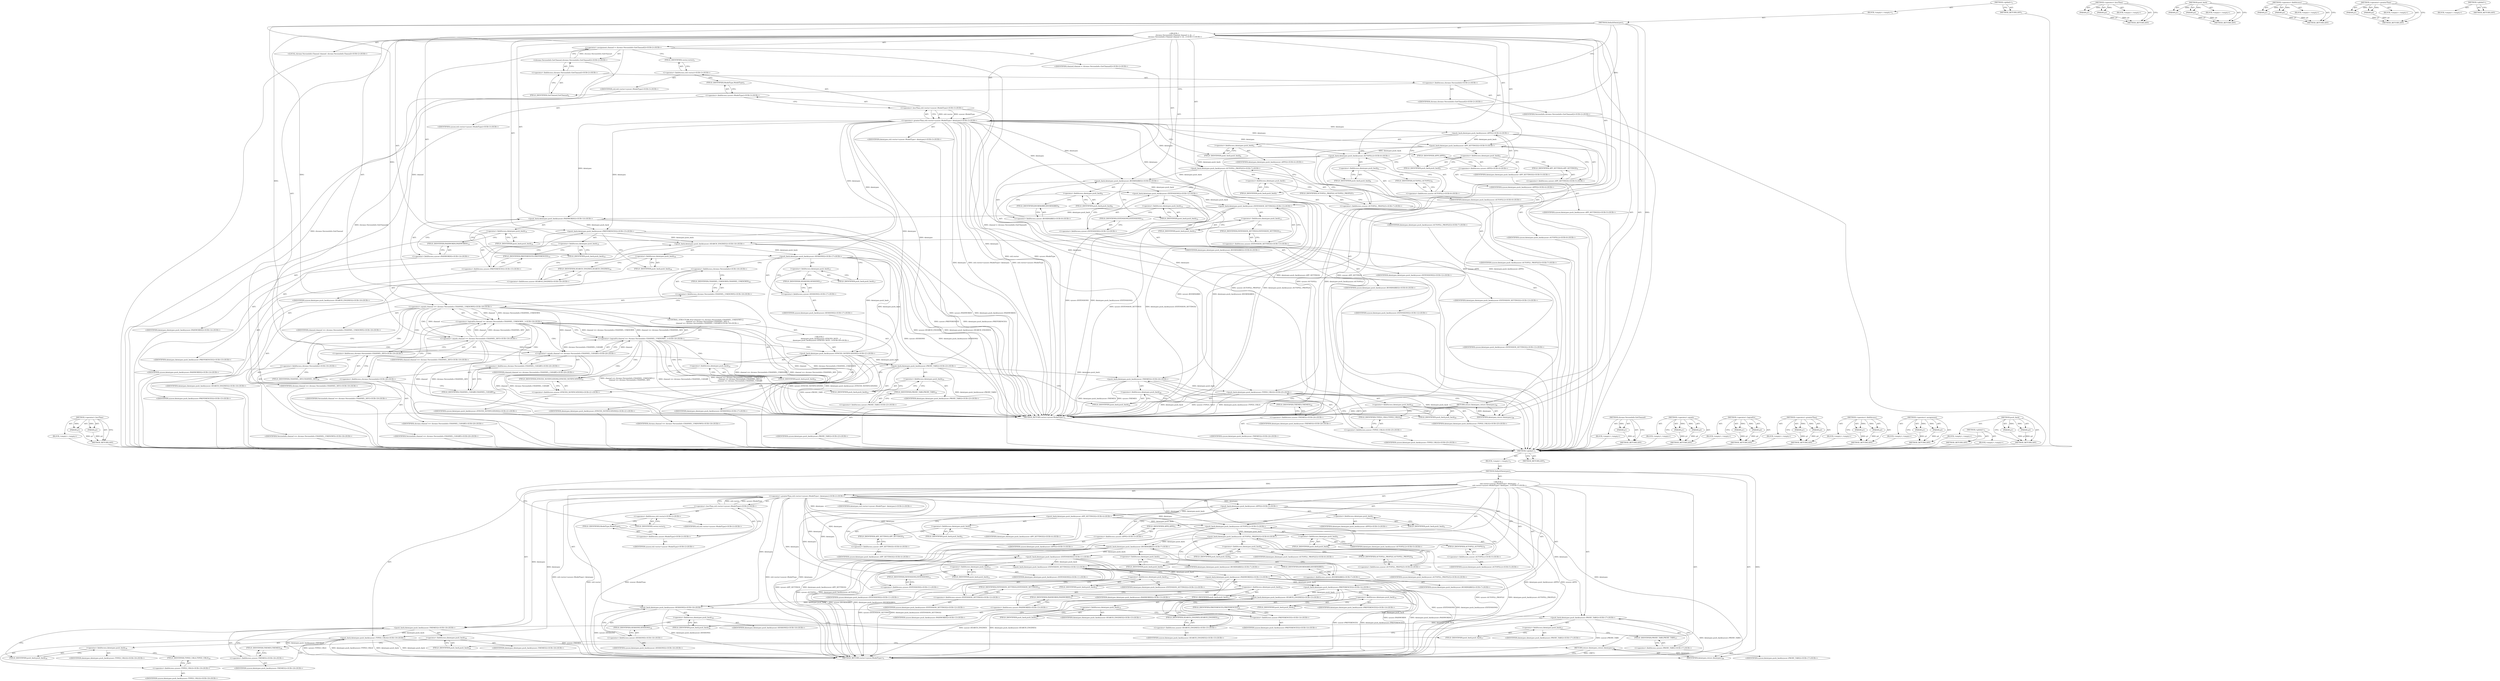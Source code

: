 digraph "push_back" {
vulnerable_6 [label=<(METHOD,&lt;global&gt;)<SUB>1</SUB>>];
vulnerable_7 [label=<(BLOCK,&lt;empty&gt;,&lt;empty&gt;)<SUB>1</SUB>>];
vulnerable_8 [label=<(METHOD,DefaultDatatypes)<SUB>1</SUB>>];
vulnerable_9 [label="<(BLOCK,{
     std::vector&lt;syncer::ModelType&gt; datatypes...,{
     std::vector&lt;syncer::ModelType&gt; datatypes...)<SUB>1</SUB>>"];
vulnerable_10 [label="<(&lt;operator&gt;.greaterThan,std::vector&lt;syncer::ModelType&gt; datatypes)<SUB>2</SUB>>"];
vulnerable_11 [label="<(&lt;operator&gt;.lessThan,std::vector&lt;syncer::ModelType)<SUB>2</SUB>>"];
vulnerable_12 [label="<(&lt;operator&gt;.fieldAccess,std::vector)<SUB>2</SUB>>"];
vulnerable_13 [label="<(IDENTIFIER,std,std::vector&lt;syncer::ModelType)<SUB>2</SUB>>"];
vulnerable_14 [label=<(FIELD_IDENTIFIER,vector,vector)<SUB>2</SUB>>];
vulnerable_15 [label="<(&lt;operator&gt;.fieldAccess,syncer::ModelType)<SUB>2</SUB>>"];
vulnerable_16 [label="<(IDENTIFIER,syncer,std::vector&lt;syncer::ModelType)<SUB>2</SUB>>"];
vulnerable_17 [label=<(FIELD_IDENTIFIER,ModelType,ModelType)<SUB>2</SUB>>];
vulnerable_18 [label="<(IDENTIFIER,datatypes,std::vector&lt;syncer::ModelType&gt; datatypes)<SUB>2</SUB>>"];
vulnerable_19 [label="<(push_back,datatypes.push_back(syncer::APPS))<SUB>3</SUB>>"];
vulnerable_20 [label=<(&lt;operator&gt;.fieldAccess,datatypes.push_back)<SUB>3</SUB>>];
vulnerable_21 [label="<(IDENTIFIER,datatypes,datatypes.push_back(syncer::APPS))<SUB>3</SUB>>"];
vulnerable_22 [label=<(FIELD_IDENTIFIER,push_back,push_back)<SUB>3</SUB>>];
vulnerable_23 [label="<(&lt;operator&gt;.fieldAccess,syncer::APPS)<SUB>3</SUB>>"];
vulnerable_24 [label="<(IDENTIFIER,syncer,datatypes.push_back(syncer::APPS))<SUB>3</SUB>>"];
vulnerable_25 [label=<(FIELD_IDENTIFIER,APPS,APPS)<SUB>3</SUB>>];
vulnerable_26 [label="<(push_back,datatypes.push_back(syncer::APP_SETTINGS))<SUB>4</SUB>>"];
vulnerable_27 [label=<(&lt;operator&gt;.fieldAccess,datatypes.push_back)<SUB>4</SUB>>];
vulnerable_28 [label="<(IDENTIFIER,datatypes,datatypes.push_back(syncer::APP_SETTINGS))<SUB>4</SUB>>"];
vulnerable_29 [label=<(FIELD_IDENTIFIER,push_back,push_back)<SUB>4</SUB>>];
vulnerable_30 [label="<(&lt;operator&gt;.fieldAccess,syncer::APP_SETTINGS)<SUB>4</SUB>>"];
vulnerable_31 [label="<(IDENTIFIER,syncer,datatypes.push_back(syncer::APP_SETTINGS))<SUB>4</SUB>>"];
vulnerable_32 [label=<(FIELD_IDENTIFIER,APP_SETTINGS,APP_SETTINGS)<SUB>4</SUB>>];
vulnerable_33 [label="<(push_back,datatypes.push_back(syncer::AUTOFILL))<SUB>5</SUB>>"];
vulnerable_34 [label=<(&lt;operator&gt;.fieldAccess,datatypes.push_back)<SUB>5</SUB>>];
vulnerable_35 [label="<(IDENTIFIER,datatypes,datatypes.push_back(syncer::AUTOFILL))<SUB>5</SUB>>"];
vulnerable_36 [label=<(FIELD_IDENTIFIER,push_back,push_back)<SUB>5</SUB>>];
vulnerable_37 [label="<(&lt;operator&gt;.fieldAccess,syncer::AUTOFILL)<SUB>5</SUB>>"];
vulnerable_38 [label="<(IDENTIFIER,syncer,datatypes.push_back(syncer::AUTOFILL))<SUB>5</SUB>>"];
vulnerable_39 [label=<(FIELD_IDENTIFIER,AUTOFILL,AUTOFILL)<SUB>5</SUB>>];
vulnerable_40 [label="<(push_back,datatypes.push_back(syncer::AUTOFILL_PROFILE))<SUB>6</SUB>>"];
vulnerable_41 [label=<(&lt;operator&gt;.fieldAccess,datatypes.push_back)<SUB>6</SUB>>];
vulnerable_42 [label="<(IDENTIFIER,datatypes,datatypes.push_back(syncer::AUTOFILL_PROFILE))<SUB>6</SUB>>"];
vulnerable_43 [label=<(FIELD_IDENTIFIER,push_back,push_back)<SUB>6</SUB>>];
vulnerable_44 [label="<(&lt;operator&gt;.fieldAccess,syncer::AUTOFILL_PROFILE)<SUB>6</SUB>>"];
vulnerable_45 [label="<(IDENTIFIER,syncer,datatypes.push_back(syncer::AUTOFILL_PROFILE))<SUB>6</SUB>>"];
vulnerable_46 [label=<(FIELD_IDENTIFIER,AUTOFILL_PROFILE,AUTOFILL_PROFILE)<SUB>6</SUB>>];
vulnerable_47 [label="<(push_back,datatypes.push_back(syncer::BOOKMARKS))<SUB>7</SUB>>"];
vulnerable_48 [label=<(&lt;operator&gt;.fieldAccess,datatypes.push_back)<SUB>7</SUB>>];
vulnerable_49 [label="<(IDENTIFIER,datatypes,datatypes.push_back(syncer::BOOKMARKS))<SUB>7</SUB>>"];
vulnerable_50 [label=<(FIELD_IDENTIFIER,push_back,push_back)<SUB>7</SUB>>];
vulnerable_51 [label="<(&lt;operator&gt;.fieldAccess,syncer::BOOKMARKS)<SUB>7</SUB>>"];
vulnerable_52 [label="<(IDENTIFIER,syncer,datatypes.push_back(syncer::BOOKMARKS))<SUB>7</SUB>>"];
vulnerable_53 [label=<(FIELD_IDENTIFIER,BOOKMARKS,BOOKMARKS)<SUB>7</SUB>>];
vulnerable_54 [label="<(push_back,datatypes.push_back(syncer::EXTENSIONS))<SUB>11</SUB>>"];
vulnerable_55 [label=<(&lt;operator&gt;.fieldAccess,datatypes.push_back)<SUB>11</SUB>>];
vulnerable_56 [label="<(IDENTIFIER,datatypes,datatypes.push_back(syncer::EXTENSIONS))<SUB>11</SUB>>"];
vulnerable_57 [label=<(FIELD_IDENTIFIER,push_back,push_back)<SUB>11</SUB>>];
vulnerable_58 [label="<(&lt;operator&gt;.fieldAccess,syncer::EXTENSIONS)<SUB>11</SUB>>"];
vulnerable_59 [label="<(IDENTIFIER,syncer,datatypes.push_back(syncer::EXTENSIONS))<SUB>11</SUB>>"];
vulnerable_60 [label=<(FIELD_IDENTIFIER,EXTENSIONS,EXTENSIONS)<SUB>11</SUB>>];
vulnerable_61 [label="<(push_back,datatypes.push_back(syncer::EXTENSION_SETTINGS))<SUB>12</SUB>>"];
vulnerable_62 [label=<(&lt;operator&gt;.fieldAccess,datatypes.push_back)<SUB>12</SUB>>];
vulnerable_63 [label="<(IDENTIFIER,datatypes,datatypes.push_back(syncer::EXTENSION_SETTINGS))<SUB>12</SUB>>"];
vulnerable_64 [label=<(FIELD_IDENTIFIER,push_back,push_back)<SUB>12</SUB>>];
vulnerable_65 [label="<(&lt;operator&gt;.fieldAccess,syncer::EXTENSION_SETTINGS)<SUB>12</SUB>>"];
vulnerable_66 [label="<(IDENTIFIER,syncer,datatypes.push_back(syncer::EXTENSION_SETTINGS))<SUB>12</SUB>>"];
vulnerable_67 [label=<(FIELD_IDENTIFIER,EXTENSION_SETTINGS,EXTENSION_SETTINGS)<SUB>12</SUB>>];
vulnerable_68 [label="<(push_back,datatypes.push_back(syncer::PASSWORDS))<SUB>13</SUB>>"];
vulnerable_69 [label=<(&lt;operator&gt;.fieldAccess,datatypes.push_back)<SUB>13</SUB>>];
vulnerable_70 [label="<(IDENTIFIER,datatypes,datatypes.push_back(syncer::PASSWORDS))<SUB>13</SUB>>"];
vulnerable_71 [label=<(FIELD_IDENTIFIER,push_back,push_back)<SUB>13</SUB>>];
vulnerable_72 [label="<(&lt;operator&gt;.fieldAccess,syncer::PASSWORDS)<SUB>13</SUB>>"];
vulnerable_73 [label="<(IDENTIFIER,syncer,datatypes.push_back(syncer::PASSWORDS))<SUB>13</SUB>>"];
vulnerable_74 [label=<(FIELD_IDENTIFIER,PASSWORDS,PASSWORDS)<SUB>13</SUB>>];
vulnerable_75 [label="<(push_back,datatypes.push_back(syncer::PREFERENCES))<SUB>14</SUB>>"];
vulnerable_76 [label=<(&lt;operator&gt;.fieldAccess,datatypes.push_back)<SUB>14</SUB>>];
vulnerable_77 [label="<(IDENTIFIER,datatypes,datatypes.push_back(syncer::PREFERENCES))<SUB>14</SUB>>"];
vulnerable_78 [label=<(FIELD_IDENTIFIER,push_back,push_back)<SUB>14</SUB>>];
vulnerable_79 [label="<(&lt;operator&gt;.fieldAccess,syncer::PREFERENCES)<SUB>14</SUB>>"];
vulnerable_80 [label="<(IDENTIFIER,syncer,datatypes.push_back(syncer::PREFERENCES))<SUB>14</SUB>>"];
vulnerable_81 [label=<(FIELD_IDENTIFIER,PREFERENCES,PREFERENCES)<SUB>14</SUB>>];
vulnerable_82 [label="<(push_back,datatypes.push_back(syncer::SEARCH_ENGINES))<SUB>15</SUB>>"];
vulnerable_83 [label=<(&lt;operator&gt;.fieldAccess,datatypes.push_back)<SUB>15</SUB>>];
vulnerable_84 [label="<(IDENTIFIER,datatypes,datatypes.push_back(syncer::SEARCH_ENGINES))<SUB>15</SUB>>"];
vulnerable_85 [label=<(FIELD_IDENTIFIER,push_back,push_back)<SUB>15</SUB>>];
vulnerable_86 [label="<(&lt;operator&gt;.fieldAccess,syncer::SEARCH_ENGINES)<SUB>15</SUB>>"];
vulnerable_87 [label="<(IDENTIFIER,syncer,datatypes.push_back(syncer::SEARCH_ENGINES))<SUB>15</SUB>>"];
vulnerable_88 [label=<(FIELD_IDENTIFIER,SEARCH_ENGINES,SEARCH_ENGINES)<SUB>15</SUB>>];
vulnerable_89 [label="<(push_back,datatypes.push_back(syncer::SESSIONS))<SUB>16</SUB>>"];
vulnerable_90 [label=<(&lt;operator&gt;.fieldAccess,datatypes.push_back)<SUB>16</SUB>>];
vulnerable_91 [label="<(IDENTIFIER,datatypes,datatypes.push_back(syncer::SESSIONS))<SUB>16</SUB>>"];
vulnerable_92 [label=<(FIELD_IDENTIFIER,push_back,push_back)<SUB>16</SUB>>];
vulnerable_93 [label="<(&lt;operator&gt;.fieldAccess,syncer::SESSIONS)<SUB>16</SUB>>"];
vulnerable_94 [label="<(IDENTIFIER,syncer,datatypes.push_back(syncer::SESSIONS))<SUB>16</SUB>>"];
vulnerable_95 [label=<(FIELD_IDENTIFIER,SESSIONS,SESSIONS)<SUB>16</SUB>>];
vulnerable_96 [label="<(push_back,datatypes.push_back(syncer::PROXY_TABS))<SUB>17</SUB>>"];
vulnerable_97 [label=<(&lt;operator&gt;.fieldAccess,datatypes.push_back)<SUB>17</SUB>>];
vulnerable_98 [label="<(IDENTIFIER,datatypes,datatypes.push_back(syncer::PROXY_TABS))<SUB>17</SUB>>"];
vulnerable_99 [label=<(FIELD_IDENTIFIER,push_back,push_back)<SUB>17</SUB>>];
vulnerable_100 [label="<(&lt;operator&gt;.fieldAccess,syncer::PROXY_TABS)<SUB>17</SUB>>"];
vulnerable_101 [label="<(IDENTIFIER,syncer,datatypes.push_back(syncer::PROXY_TABS))<SUB>17</SUB>>"];
vulnerable_102 [label=<(FIELD_IDENTIFIER,PROXY_TABS,PROXY_TABS)<SUB>17</SUB>>];
vulnerable_103 [label="<(push_back,datatypes.push_back(syncer::THEMES))<SUB>18</SUB>>"];
vulnerable_104 [label=<(&lt;operator&gt;.fieldAccess,datatypes.push_back)<SUB>18</SUB>>];
vulnerable_105 [label="<(IDENTIFIER,datatypes,datatypes.push_back(syncer::THEMES))<SUB>18</SUB>>"];
vulnerable_106 [label=<(FIELD_IDENTIFIER,push_back,push_back)<SUB>18</SUB>>];
vulnerable_107 [label="<(&lt;operator&gt;.fieldAccess,syncer::THEMES)<SUB>18</SUB>>"];
vulnerable_108 [label="<(IDENTIFIER,syncer,datatypes.push_back(syncer::THEMES))<SUB>18</SUB>>"];
vulnerable_109 [label=<(FIELD_IDENTIFIER,THEMES,THEMES)<SUB>18</SUB>>];
vulnerable_110 [label="<(push_back,datatypes.push_back(syncer::TYPED_URLS))<SUB>19</SUB>>"];
vulnerable_111 [label=<(&lt;operator&gt;.fieldAccess,datatypes.push_back)<SUB>19</SUB>>];
vulnerable_112 [label="<(IDENTIFIER,datatypes,datatypes.push_back(syncer::TYPED_URLS))<SUB>19</SUB>>"];
vulnerable_113 [label=<(FIELD_IDENTIFIER,push_back,push_back)<SUB>19</SUB>>];
vulnerable_114 [label="<(&lt;operator&gt;.fieldAccess,syncer::TYPED_URLS)<SUB>19</SUB>>"];
vulnerable_115 [label="<(IDENTIFIER,syncer,datatypes.push_back(syncer::TYPED_URLS))<SUB>19</SUB>>"];
vulnerable_116 [label=<(FIELD_IDENTIFIER,TYPED_URLS,TYPED_URLS)<SUB>19</SUB>>];
vulnerable_117 [label=<(RETURN,return datatypes;,return datatypes;)<SUB>20</SUB>>];
vulnerable_118 [label=<(IDENTIFIER,datatypes,return datatypes;)<SUB>20</SUB>>];
vulnerable_119 [label=<(METHOD_RETURN,vector&lt;syncer.ModelType&gt;)<SUB>1</SUB>>];
vulnerable_121 [label=<(METHOD_RETURN,ANY)<SUB>1</SUB>>];
vulnerable_141 [label=<(METHOD,&lt;operator&gt;.lessThan)>];
vulnerable_142 [label=<(PARAM,p1)>];
vulnerable_143 [label=<(PARAM,p2)>];
vulnerable_144 [label=<(BLOCK,&lt;empty&gt;,&lt;empty&gt;)>];
vulnerable_145 [label=<(METHOD_RETURN,ANY)>];
vulnerable_151 [label=<(METHOD,push_back)>];
vulnerable_152 [label=<(PARAM,p1)>];
vulnerable_153 [label=<(PARAM,p2)>];
vulnerable_154 [label=<(BLOCK,&lt;empty&gt;,&lt;empty&gt;)>];
vulnerable_155 [label=<(METHOD_RETURN,ANY)>];
vulnerable_146 [label=<(METHOD,&lt;operator&gt;.fieldAccess)>];
vulnerable_147 [label=<(PARAM,p1)>];
vulnerable_148 [label=<(PARAM,p2)>];
vulnerable_149 [label=<(BLOCK,&lt;empty&gt;,&lt;empty&gt;)>];
vulnerable_150 [label=<(METHOD_RETURN,ANY)>];
vulnerable_136 [label=<(METHOD,&lt;operator&gt;.greaterThan)>];
vulnerable_137 [label=<(PARAM,p1)>];
vulnerable_138 [label=<(PARAM,p2)>];
vulnerable_139 [label=<(BLOCK,&lt;empty&gt;,&lt;empty&gt;)>];
vulnerable_140 [label=<(METHOD_RETURN,ANY)>];
vulnerable_130 [label=<(METHOD,&lt;global&gt;)<SUB>1</SUB>>];
vulnerable_131 [label=<(BLOCK,&lt;empty&gt;,&lt;empty&gt;)>];
vulnerable_132 [label=<(METHOD_RETURN,ANY)>];
fixed_200 [label=<(METHOD,&lt;operator&gt;.lessThan)>];
fixed_201 [label=<(PARAM,p1)>];
fixed_202 [label=<(PARAM,p2)>];
fixed_203 [label=<(BLOCK,&lt;empty&gt;,&lt;empty&gt;)>];
fixed_204 [label=<(METHOD_RETURN,ANY)>];
fixed_6 [label=<(METHOD,&lt;global&gt;)<SUB>1</SUB>>];
fixed_7 [label=<(BLOCK,&lt;empty&gt;,&lt;empty&gt;)<SUB>1</SUB>>];
fixed_8 [label=<(METHOD,DefaultDatatypes)<SUB>1</SUB>>];
fixed_9 [label="<(BLOCK,{
    chrome::VersionInfo::Channel channel = ch...,{
    chrome::VersionInfo::Channel channel = ch...)<SUB>1</SUB>>"];
fixed_10 [label="<(LOCAL,chrome.VersionInfo.Channel channel: chrome.VersionInfo.Channel)<SUB>2</SUB>>"];
fixed_11 [label="<(&lt;operator&gt;.assignment,channel = chrome::VersionInfo::GetChannel())<SUB>2</SUB>>"];
fixed_12 [label="<(IDENTIFIER,channel,channel = chrome::VersionInfo::GetChannel())<SUB>2</SUB>>"];
fixed_13 [label="<(chrome.VersionInfo.GetChannel,chrome::VersionInfo::GetChannel())<SUB>2</SUB>>"];
fixed_14 [label="<(&lt;operator&gt;.fieldAccess,chrome::VersionInfo::GetChannel)<SUB>2</SUB>>"];
fixed_15 [label="<(&lt;operator&gt;.fieldAccess,chrome::VersionInfo)<SUB>2</SUB>>"];
fixed_16 [label="<(IDENTIFIER,chrome,chrome::VersionInfo::GetChannel())<SUB>2</SUB>>"];
fixed_17 [label="<(IDENTIFIER,VersionInfo,chrome::VersionInfo::GetChannel())<SUB>2</SUB>>"];
fixed_18 [label=<(FIELD_IDENTIFIER,GetChannel,GetChannel)<SUB>2</SUB>>];
fixed_19 [label="<(&lt;operator&gt;.greaterThan,std::vector&lt;syncer::ModelType&gt; datatypes)<SUB>3</SUB>>"];
fixed_20 [label="<(&lt;operator&gt;.lessThan,std::vector&lt;syncer::ModelType)<SUB>3</SUB>>"];
fixed_21 [label="<(&lt;operator&gt;.fieldAccess,std::vector)<SUB>3</SUB>>"];
fixed_22 [label="<(IDENTIFIER,std,std::vector&lt;syncer::ModelType)<SUB>3</SUB>>"];
fixed_23 [label=<(FIELD_IDENTIFIER,vector,vector)<SUB>3</SUB>>];
fixed_24 [label="<(&lt;operator&gt;.fieldAccess,syncer::ModelType)<SUB>3</SUB>>"];
fixed_25 [label="<(IDENTIFIER,syncer,std::vector&lt;syncer::ModelType)<SUB>3</SUB>>"];
fixed_26 [label=<(FIELD_IDENTIFIER,ModelType,ModelType)<SUB>3</SUB>>];
fixed_27 [label="<(IDENTIFIER,datatypes,std::vector&lt;syncer::ModelType&gt; datatypes)<SUB>3</SUB>>"];
fixed_28 [label="<(push_back,datatypes.push_back(syncer::APPS))<SUB>4</SUB>>"];
fixed_29 [label=<(&lt;operator&gt;.fieldAccess,datatypes.push_back)<SUB>4</SUB>>];
fixed_30 [label="<(IDENTIFIER,datatypes,datatypes.push_back(syncer::APPS))<SUB>4</SUB>>"];
fixed_31 [label=<(FIELD_IDENTIFIER,push_back,push_back)<SUB>4</SUB>>];
fixed_32 [label="<(&lt;operator&gt;.fieldAccess,syncer::APPS)<SUB>4</SUB>>"];
fixed_33 [label="<(IDENTIFIER,syncer,datatypes.push_back(syncer::APPS))<SUB>4</SUB>>"];
fixed_34 [label=<(FIELD_IDENTIFIER,APPS,APPS)<SUB>4</SUB>>];
fixed_35 [label="<(push_back,datatypes.push_back(syncer::APP_SETTINGS))<SUB>5</SUB>>"];
fixed_36 [label=<(&lt;operator&gt;.fieldAccess,datatypes.push_back)<SUB>5</SUB>>];
fixed_37 [label="<(IDENTIFIER,datatypes,datatypes.push_back(syncer::APP_SETTINGS))<SUB>5</SUB>>"];
fixed_38 [label=<(FIELD_IDENTIFIER,push_back,push_back)<SUB>5</SUB>>];
fixed_39 [label="<(&lt;operator&gt;.fieldAccess,syncer::APP_SETTINGS)<SUB>5</SUB>>"];
fixed_40 [label="<(IDENTIFIER,syncer,datatypes.push_back(syncer::APP_SETTINGS))<SUB>5</SUB>>"];
fixed_41 [label=<(FIELD_IDENTIFIER,APP_SETTINGS,APP_SETTINGS)<SUB>5</SUB>>];
fixed_42 [label="<(push_back,datatypes.push_back(syncer::AUTOFILL))<SUB>6</SUB>>"];
fixed_43 [label=<(&lt;operator&gt;.fieldAccess,datatypes.push_back)<SUB>6</SUB>>];
fixed_44 [label="<(IDENTIFIER,datatypes,datatypes.push_back(syncer::AUTOFILL))<SUB>6</SUB>>"];
fixed_45 [label=<(FIELD_IDENTIFIER,push_back,push_back)<SUB>6</SUB>>];
fixed_46 [label="<(&lt;operator&gt;.fieldAccess,syncer::AUTOFILL)<SUB>6</SUB>>"];
fixed_47 [label="<(IDENTIFIER,syncer,datatypes.push_back(syncer::AUTOFILL))<SUB>6</SUB>>"];
fixed_48 [label=<(FIELD_IDENTIFIER,AUTOFILL,AUTOFILL)<SUB>6</SUB>>];
fixed_49 [label="<(push_back,datatypes.push_back(syncer::AUTOFILL_PROFILE))<SUB>7</SUB>>"];
fixed_50 [label=<(&lt;operator&gt;.fieldAccess,datatypes.push_back)<SUB>7</SUB>>];
fixed_51 [label="<(IDENTIFIER,datatypes,datatypes.push_back(syncer::AUTOFILL_PROFILE))<SUB>7</SUB>>"];
fixed_52 [label=<(FIELD_IDENTIFIER,push_back,push_back)<SUB>7</SUB>>];
fixed_53 [label="<(&lt;operator&gt;.fieldAccess,syncer::AUTOFILL_PROFILE)<SUB>7</SUB>>"];
fixed_54 [label="<(IDENTIFIER,syncer,datatypes.push_back(syncer::AUTOFILL_PROFILE))<SUB>7</SUB>>"];
fixed_55 [label=<(FIELD_IDENTIFIER,AUTOFILL_PROFILE,AUTOFILL_PROFILE)<SUB>7</SUB>>];
fixed_56 [label="<(push_back,datatypes.push_back(syncer::BOOKMARKS))<SUB>8</SUB>>"];
fixed_57 [label=<(&lt;operator&gt;.fieldAccess,datatypes.push_back)<SUB>8</SUB>>];
fixed_58 [label="<(IDENTIFIER,datatypes,datatypes.push_back(syncer::BOOKMARKS))<SUB>8</SUB>>"];
fixed_59 [label=<(FIELD_IDENTIFIER,push_back,push_back)<SUB>8</SUB>>];
fixed_60 [label="<(&lt;operator&gt;.fieldAccess,syncer::BOOKMARKS)<SUB>8</SUB>>"];
fixed_61 [label="<(IDENTIFIER,syncer,datatypes.push_back(syncer::BOOKMARKS))<SUB>8</SUB>>"];
fixed_62 [label=<(FIELD_IDENTIFIER,BOOKMARKS,BOOKMARKS)<SUB>8</SUB>>];
fixed_63 [label="<(push_back,datatypes.push_back(syncer::EXTENSIONS))<SUB>12</SUB>>"];
fixed_64 [label=<(&lt;operator&gt;.fieldAccess,datatypes.push_back)<SUB>12</SUB>>];
fixed_65 [label="<(IDENTIFIER,datatypes,datatypes.push_back(syncer::EXTENSIONS))<SUB>12</SUB>>"];
fixed_66 [label=<(FIELD_IDENTIFIER,push_back,push_back)<SUB>12</SUB>>];
fixed_67 [label="<(&lt;operator&gt;.fieldAccess,syncer::EXTENSIONS)<SUB>12</SUB>>"];
fixed_68 [label="<(IDENTIFIER,syncer,datatypes.push_back(syncer::EXTENSIONS))<SUB>12</SUB>>"];
fixed_69 [label=<(FIELD_IDENTIFIER,EXTENSIONS,EXTENSIONS)<SUB>12</SUB>>];
fixed_70 [label="<(push_back,datatypes.push_back(syncer::EXTENSION_SETTINGS))<SUB>13</SUB>>"];
fixed_71 [label=<(&lt;operator&gt;.fieldAccess,datatypes.push_back)<SUB>13</SUB>>];
fixed_72 [label="<(IDENTIFIER,datatypes,datatypes.push_back(syncer::EXTENSION_SETTINGS))<SUB>13</SUB>>"];
fixed_73 [label=<(FIELD_IDENTIFIER,push_back,push_back)<SUB>13</SUB>>];
fixed_74 [label="<(&lt;operator&gt;.fieldAccess,syncer::EXTENSION_SETTINGS)<SUB>13</SUB>>"];
fixed_75 [label="<(IDENTIFIER,syncer,datatypes.push_back(syncer::EXTENSION_SETTINGS))<SUB>13</SUB>>"];
fixed_76 [label=<(FIELD_IDENTIFIER,EXTENSION_SETTINGS,EXTENSION_SETTINGS)<SUB>13</SUB>>];
fixed_77 [label="<(push_back,datatypes.push_back(syncer::PASSWORDS))<SUB>14</SUB>>"];
fixed_78 [label=<(&lt;operator&gt;.fieldAccess,datatypes.push_back)<SUB>14</SUB>>];
fixed_79 [label="<(IDENTIFIER,datatypes,datatypes.push_back(syncer::PASSWORDS))<SUB>14</SUB>>"];
fixed_80 [label=<(FIELD_IDENTIFIER,push_back,push_back)<SUB>14</SUB>>];
fixed_81 [label="<(&lt;operator&gt;.fieldAccess,syncer::PASSWORDS)<SUB>14</SUB>>"];
fixed_82 [label="<(IDENTIFIER,syncer,datatypes.push_back(syncer::PASSWORDS))<SUB>14</SUB>>"];
fixed_83 [label=<(FIELD_IDENTIFIER,PASSWORDS,PASSWORDS)<SUB>14</SUB>>];
fixed_84 [label="<(push_back,datatypes.push_back(syncer::PREFERENCES))<SUB>15</SUB>>"];
fixed_85 [label=<(&lt;operator&gt;.fieldAccess,datatypes.push_back)<SUB>15</SUB>>];
fixed_86 [label="<(IDENTIFIER,datatypes,datatypes.push_back(syncer::PREFERENCES))<SUB>15</SUB>>"];
fixed_87 [label=<(FIELD_IDENTIFIER,push_back,push_back)<SUB>15</SUB>>];
fixed_88 [label="<(&lt;operator&gt;.fieldAccess,syncer::PREFERENCES)<SUB>15</SUB>>"];
fixed_89 [label="<(IDENTIFIER,syncer,datatypes.push_back(syncer::PREFERENCES))<SUB>15</SUB>>"];
fixed_90 [label=<(FIELD_IDENTIFIER,PREFERENCES,PREFERENCES)<SUB>15</SUB>>];
fixed_91 [label="<(push_back,datatypes.push_back(syncer::SEARCH_ENGINES))<SUB>16</SUB>>"];
fixed_92 [label=<(&lt;operator&gt;.fieldAccess,datatypes.push_back)<SUB>16</SUB>>];
fixed_93 [label="<(IDENTIFIER,datatypes,datatypes.push_back(syncer::SEARCH_ENGINES))<SUB>16</SUB>>"];
fixed_94 [label=<(FIELD_IDENTIFIER,push_back,push_back)<SUB>16</SUB>>];
fixed_95 [label="<(&lt;operator&gt;.fieldAccess,syncer::SEARCH_ENGINES)<SUB>16</SUB>>"];
fixed_96 [label="<(IDENTIFIER,syncer,datatypes.push_back(syncer::SEARCH_ENGINES))<SUB>16</SUB>>"];
fixed_97 [label=<(FIELD_IDENTIFIER,SEARCH_ENGINES,SEARCH_ENGINES)<SUB>16</SUB>>];
fixed_98 [label="<(push_back,datatypes.push_back(syncer::SESSIONS))<SUB>17</SUB>>"];
fixed_99 [label=<(&lt;operator&gt;.fieldAccess,datatypes.push_back)<SUB>17</SUB>>];
fixed_100 [label="<(IDENTIFIER,datatypes,datatypes.push_back(syncer::SESSIONS))<SUB>17</SUB>>"];
fixed_101 [label=<(FIELD_IDENTIFIER,push_back,push_back)<SUB>17</SUB>>];
fixed_102 [label="<(&lt;operator&gt;.fieldAccess,syncer::SESSIONS)<SUB>17</SUB>>"];
fixed_103 [label="<(IDENTIFIER,syncer,datatypes.push_back(syncer::SESSIONS))<SUB>17</SUB>>"];
fixed_104 [label=<(FIELD_IDENTIFIER,SESSIONS,SESSIONS)<SUB>17</SUB>>];
fixed_105 [label="<(CONTROL_STRUCTURE,IF,if (channel == chrome::VersionInfo::CHANNEL_UNKNOWN ||
        channel == chrome::VersionInfo::CHANNEL_DEV ||
        channel == chrome::VersionInfo::CHANNEL_CANARY))<SUB>18</SUB>>"];
fixed_106 [label="<(&lt;operator&gt;.logicalOr,channel == chrome::VersionInfo::CHANNEL_UNKNOWN...)<SUB>18</SUB>>"];
fixed_107 [label="<(&lt;operator&gt;.logicalOr,channel == chrome::VersionInfo::CHANNEL_UNKNOWN...)<SUB>18</SUB>>"];
fixed_108 [label="<(&lt;operator&gt;.equals,channel == chrome::VersionInfo::CHANNEL_UNKNOWN)<SUB>18</SUB>>"];
fixed_109 [label="<(IDENTIFIER,channel,channel == chrome::VersionInfo::CHANNEL_UNKNOWN)<SUB>18</SUB>>"];
fixed_110 [label="<(&lt;operator&gt;.fieldAccess,chrome::VersionInfo::CHANNEL_UNKNOWN)<SUB>18</SUB>>"];
fixed_111 [label="<(&lt;operator&gt;.fieldAccess,chrome::VersionInfo)<SUB>18</SUB>>"];
fixed_112 [label="<(IDENTIFIER,chrome,channel == chrome::VersionInfo::CHANNEL_UNKNOWN)<SUB>18</SUB>>"];
fixed_113 [label="<(IDENTIFIER,VersionInfo,channel == chrome::VersionInfo::CHANNEL_UNKNOWN)<SUB>18</SUB>>"];
fixed_114 [label=<(FIELD_IDENTIFIER,CHANNEL_UNKNOWN,CHANNEL_UNKNOWN)<SUB>18</SUB>>];
fixed_115 [label="<(&lt;operator&gt;.equals,channel == chrome::VersionInfo::CHANNEL_DEV)<SUB>19</SUB>>"];
fixed_116 [label="<(IDENTIFIER,channel,channel == chrome::VersionInfo::CHANNEL_DEV)<SUB>19</SUB>>"];
fixed_117 [label="<(&lt;operator&gt;.fieldAccess,chrome::VersionInfo::CHANNEL_DEV)<SUB>19</SUB>>"];
fixed_118 [label="<(&lt;operator&gt;.fieldAccess,chrome::VersionInfo)<SUB>19</SUB>>"];
fixed_119 [label="<(IDENTIFIER,chrome,channel == chrome::VersionInfo::CHANNEL_DEV)<SUB>19</SUB>>"];
fixed_120 [label="<(IDENTIFIER,VersionInfo,channel == chrome::VersionInfo::CHANNEL_DEV)<SUB>19</SUB>>"];
fixed_121 [label=<(FIELD_IDENTIFIER,CHANNEL_DEV,CHANNEL_DEV)<SUB>19</SUB>>];
fixed_122 [label="<(&lt;operator&gt;.equals,channel == chrome::VersionInfo::CHANNEL_CANARY)<SUB>20</SUB>>"];
fixed_123 [label="<(IDENTIFIER,channel,channel == chrome::VersionInfo::CHANNEL_CANARY)<SUB>20</SUB>>"];
fixed_124 [label="<(&lt;operator&gt;.fieldAccess,chrome::VersionInfo::CHANNEL_CANARY)<SUB>20</SUB>>"];
fixed_125 [label="<(&lt;operator&gt;.fieldAccess,chrome::VersionInfo)<SUB>20</SUB>>"];
fixed_126 [label="<(IDENTIFIER,chrome,channel == chrome::VersionInfo::CHANNEL_CANARY)<SUB>20</SUB>>"];
fixed_127 [label="<(IDENTIFIER,VersionInfo,channel == chrome::VersionInfo::CHANNEL_CANARY)<SUB>20</SUB>>"];
fixed_128 [label=<(FIELD_IDENTIFIER,CHANNEL_CANARY,CHANNEL_CANARY)<SUB>20</SUB>>];
fixed_129 [label="<(BLOCK,{
      datatypes.push_back(syncer::SYNCED_NOTI...,{
      datatypes.push_back(syncer::SYNCED_NOTI...)<SUB>20</SUB>>"];
fixed_130 [label="<(push_back,datatypes.push_back(syncer::SYNCED_NOTIFICATIONS))<SUB>21</SUB>>"];
fixed_131 [label=<(&lt;operator&gt;.fieldAccess,datatypes.push_back)<SUB>21</SUB>>];
fixed_132 [label="<(IDENTIFIER,datatypes,datatypes.push_back(syncer::SYNCED_NOTIFICATIONS))<SUB>21</SUB>>"];
fixed_133 [label=<(FIELD_IDENTIFIER,push_back,push_back)<SUB>21</SUB>>];
fixed_134 [label="<(&lt;operator&gt;.fieldAccess,syncer::SYNCED_NOTIFICATIONS)<SUB>21</SUB>>"];
fixed_135 [label="<(IDENTIFIER,syncer,datatypes.push_back(syncer::SYNCED_NOTIFICATIONS))<SUB>21</SUB>>"];
fixed_136 [label=<(FIELD_IDENTIFIER,SYNCED_NOTIFICATIONS,SYNCED_NOTIFICATIONS)<SUB>21</SUB>>];
fixed_137 [label="<(push_back,datatypes.push_back(syncer::PROXY_TABS))<SUB>23</SUB>>"];
fixed_138 [label=<(&lt;operator&gt;.fieldAccess,datatypes.push_back)<SUB>23</SUB>>];
fixed_139 [label="<(IDENTIFIER,datatypes,datatypes.push_back(syncer::PROXY_TABS))<SUB>23</SUB>>"];
fixed_140 [label=<(FIELD_IDENTIFIER,push_back,push_back)<SUB>23</SUB>>];
fixed_141 [label="<(&lt;operator&gt;.fieldAccess,syncer::PROXY_TABS)<SUB>23</SUB>>"];
fixed_142 [label="<(IDENTIFIER,syncer,datatypes.push_back(syncer::PROXY_TABS))<SUB>23</SUB>>"];
fixed_143 [label=<(FIELD_IDENTIFIER,PROXY_TABS,PROXY_TABS)<SUB>23</SUB>>];
fixed_144 [label="<(push_back,datatypes.push_back(syncer::THEMES))<SUB>24</SUB>>"];
fixed_145 [label=<(&lt;operator&gt;.fieldAccess,datatypes.push_back)<SUB>24</SUB>>];
fixed_146 [label="<(IDENTIFIER,datatypes,datatypes.push_back(syncer::THEMES))<SUB>24</SUB>>"];
fixed_147 [label=<(FIELD_IDENTIFIER,push_back,push_back)<SUB>24</SUB>>];
fixed_148 [label="<(&lt;operator&gt;.fieldAccess,syncer::THEMES)<SUB>24</SUB>>"];
fixed_149 [label="<(IDENTIFIER,syncer,datatypes.push_back(syncer::THEMES))<SUB>24</SUB>>"];
fixed_150 [label=<(FIELD_IDENTIFIER,THEMES,THEMES)<SUB>24</SUB>>];
fixed_151 [label="<(push_back,datatypes.push_back(syncer::TYPED_URLS))<SUB>25</SUB>>"];
fixed_152 [label=<(&lt;operator&gt;.fieldAccess,datatypes.push_back)<SUB>25</SUB>>];
fixed_153 [label="<(IDENTIFIER,datatypes,datatypes.push_back(syncer::TYPED_URLS))<SUB>25</SUB>>"];
fixed_154 [label=<(FIELD_IDENTIFIER,push_back,push_back)<SUB>25</SUB>>];
fixed_155 [label="<(&lt;operator&gt;.fieldAccess,syncer::TYPED_URLS)<SUB>25</SUB>>"];
fixed_156 [label="<(IDENTIFIER,syncer,datatypes.push_back(syncer::TYPED_URLS))<SUB>25</SUB>>"];
fixed_157 [label=<(FIELD_IDENTIFIER,TYPED_URLS,TYPED_URLS)<SUB>25</SUB>>];
fixed_158 [label=<(RETURN,return datatypes;,return datatypes;)<SUB>26</SUB>>];
fixed_159 [label=<(IDENTIFIER,datatypes,return datatypes;)<SUB>26</SUB>>];
fixed_160 [label=<(METHOD_RETURN,vector&lt;syncer.ModelType&gt;)<SUB>1</SUB>>];
fixed_162 [label=<(METHOD_RETURN,ANY)<SUB>1</SUB>>];
fixed_186 [label=<(METHOD,chrome.VersionInfo.GetChannel)>];
fixed_187 [label=<(PARAM,p1)>];
fixed_188 [label=<(BLOCK,&lt;empty&gt;,&lt;empty&gt;)>];
fixed_189 [label=<(METHOD_RETURN,ANY)>];
fixed_215 [label=<(METHOD,&lt;operator&gt;.equals)>];
fixed_216 [label=<(PARAM,p1)>];
fixed_217 [label=<(PARAM,p2)>];
fixed_218 [label=<(BLOCK,&lt;empty&gt;,&lt;empty&gt;)>];
fixed_219 [label=<(METHOD_RETURN,ANY)>];
fixed_210 [label=<(METHOD,&lt;operator&gt;.logicalOr)>];
fixed_211 [label=<(PARAM,p1)>];
fixed_212 [label=<(PARAM,p2)>];
fixed_213 [label=<(BLOCK,&lt;empty&gt;,&lt;empty&gt;)>];
fixed_214 [label=<(METHOD_RETURN,ANY)>];
fixed_195 [label=<(METHOD,&lt;operator&gt;.greaterThan)>];
fixed_196 [label=<(PARAM,p1)>];
fixed_197 [label=<(PARAM,p2)>];
fixed_198 [label=<(BLOCK,&lt;empty&gt;,&lt;empty&gt;)>];
fixed_199 [label=<(METHOD_RETURN,ANY)>];
fixed_190 [label=<(METHOD,&lt;operator&gt;.fieldAccess)>];
fixed_191 [label=<(PARAM,p1)>];
fixed_192 [label=<(PARAM,p2)>];
fixed_193 [label=<(BLOCK,&lt;empty&gt;,&lt;empty&gt;)>];
fixed_194 [label=<(METHOD_RETURN,ANY)>];
fixed_181 [label=<(METHOD,&lt;operator&gt;.assignment)>];
fixed_182 [label=<(PARAM,p1)>];
fixed_183 [label=<(PARAM,p2)>];
fixed_184 [label=<(BLOCK,&lt;empty&gt;,&lt;empty&gt;)>];
fixed_185 [label=<(METHOD_RETURN,ANY)>];
fixed_175 [label=<(METHOD,&lt;global&gt;)<SUB>1</SUB>>];
fixed_176 [label=<(BLOCK,&lt;empty&gt;,&lt;empty&gt;)>];
fixed_177 [label=<(METHOD_RETURN,ANY)>];
fixed_205 [label=<(METHOD,push_back)>];
fixed_206 [label=<(PARAM,p1)>];
fixed_207 [label=<(PARAM,p2)>];
fixed_208 [label=<(BLOCK,&lt;empty&gt;,&lt;empty&gt;)>];
fixed_209 [label=<(METHOD_RETURN,ANY)>];
vulnerable_6 -> vulnerable_7  [key=0, label="AST: "];
vulnerable_6 -> vulnerable_121  [key=0, label="AST: "];
vulnerable_6 -> vulnerable_121  [key=1, label="CFG: "];
vulnerable_7 -> vulnerable_8  [key=0, label="AST: "];
vulnerable_8 -> vulnerable_9  [key=0, label="AST: "];
vulnerable_8 -> vulnerable_119  [key=0, label="AST: "];
vulnerable_8 -> vulnerable_14  [key=0, label="CFG: "];
vulnerable_8 -> vulnerable_10  [key=0, label="DDG: "];
vulnerable_8 -> vulnerable_118  [key=0, label="DDG: "];
vulnerable_9 -> vulnerable_10  [key=0, label="AST: "];
vulnerable_9 -> vulnerable_19  [key=0, label="AST: "];
vulnerable_9 -> vulnerable_26  [key=0, label="AST: "];
vulnerable_9 -> vulnerable_33  [key=0, label="AST: "];
vulnerable_9 -> vulnerable_40  [key=0, label="AST: "];
vulnerable_9 -> vulnerable_47  [key=0, label="AST: "];
vulnerable_9 -> vulnerable_54  [key=0, label="AST: "];
vulnerable_9 -> vulnerable_61  [key=0, label="AST: "];
vulnerable_9 -> vulnerable_68  [key=0, label="AST: "];
vulnerable_9 -> vulnerable_75  [key=0, label="AST: "];
vulnerable_9 -> vulnerable_82  [key=0, label="AST: "];
vulnerable_9 -> vulnerable_89  [key=0, label="AST: "];
vulnerable_9 -> vulnerable_96  [key=0, label="AST: "];
vulnerable_9 -> vulnerable_103  [key=0, label="AST: "];
vulnerable_9 -> vulnerable_110  [key=0, label="AST: "];
vulnerable_9 -> vulnerable_117  [key=0, label="AST: "];
vulnerable_10 -> vulnerable_11  [key=0, label="AST: "];
vulnerable_10 -> vulnerable_18  [key=0, label="AST: "];
vulnerable_10 -> vulnerable_22  [key=0, label="CFG: "];
vulnerable_10 -> vulnerable_119  [key=0, label="DDG: std::vector&lt;syncer::ModelType"];
vulnerable_10 -> vulnerable_119  [key=1, label="DDG: datatypes"];
vulnerable_10 -> vulnerable_119  [key=2, label="DDG: std::vector&lt;syncer::ModelType&gt; datatypes"];
vulnerable_10 -> vulnerable_19  [key=0, label="DDG: datatypes"];
vulnerable_10 -> vulnerable_26  [key=0, label="DDG: datatypes"];
vulnerable_10 -> vulnerable_33  [key=0, label="DDG: datatypes"];
vulnerable_10 -> vulnerable_40  [key=0, label="DDG: datatypes"];
vulnerable_10 -> vulnerable_47  [key=0, label="DDG: datatypes"];
vulnerable_10 -> vulnerable_54  [key=0, label="DDG: datatypes"];
vulnerable_10 -> vulnerable_61  [key=0, label="DDG: datatypes"];
vulnerable_10 -> vulnerable_68  [key=0, label="DDG: datatypes"];
vulnerable_10 -> vulnerable_75  [key=0, label="DDG: datatypes"];
vulnerable_10 -> vulnerable_82  [key=0, label="DDG: datatypes"];
vulnerable_10 -> vulnerable_89  [key=0, label="DDG: datatypes"];
vulnerable_10 -> vulnerable_96  [key=0, label="DDG: datatypes"];
vulnerable_10 -> vulnerable_103  [key=0, label="DDG: datatypes"];
vulnerable_10 -> vulnerable_110  [key=0, label="DDG: datatypes"];
vulnerable_10 -> vulnerable_118  [key=0, label="DDG: datatypes"];
vulnerable_11 -> vulnerable_12  [key=0, label="AST: "];
vulnerable_11 -> vulnerable_15  [key=0, label="AST: "];
vulnerable_11 -> vulnerable_10  [key=0, label="CFG: "];
vulnerable_11 -> vulnerable_10  [key=1, label="DDG: std::vector"];
vulnerable_11 -> vulnerable_10  [key=2, label="DDG: syncer::ModelType"];
vulnerable_11 -> vulnerable_119  [key=0, label="DDG: std::vector"];
vulnerable_11 -> vulnerable_119  [key=1, label="DDG: syncer::ModelType"];
vulnerable_12 -> vulnerable_13  [key=0, label="AST: "];
vulnerable_12 -> vulnerable_14  [key=0, label="AST: "];
vulnerable_12 -> vulnerable_17  [key=0, label="CFG: "];
vulnerable_14 -> vulnerable_12  [key=0, label="CFG: "];
vulnerable_15 -> vulnerable_16  [key=0, label="AST: "];
vulnerable_15 -> vulnerable_17  [key=0, label="AST: "];
vulnerable_15 -> vulnerable_11  [key=0, label="CFG: "];
vulnerable_17 -> vulnerable_15  [key=0, label="CFG: "];
vulnerable_19 -> vulnerable_20  [key=0, label="AST: "];
vulnerable_19 -> vulnerable_23  [key=0, label="AST: "];
vulnerable_19 -> vulnerable_29  [key=0, label="CFG: "];
vulnerable_19 -> vulnerable_119  [key=0, label="DDG: syncer::APPS"];
vulnerable_19 -> vulnerable_119  [key=1, label="DDG: datatypes.push_back(syncer::APPS)"];
vulnerable_19 -> vulnerable_26  [key=0, label="DDG: datatypes.push_back"];
vulnerable_20 -> vulnerable_21  [key=0, label="AST: "];
vulnerable_20 -> vulnerable_22  [key=0, label="AST: "];
vulnerable_20 -> vulnerable_25  [key=0, label="CFG: "];
vulnerable_22 -> vulnerable_20  [key=0, label="CFG: "];
vulnerable_23 -> vulnerable_24  [key=0, label="AST: "];
vulnerable_23 -> vulnerable_25  [key=0, label="AST: "];
vulnerable_23 -> vulnerable_19  [key=0, label="CFG: "];
vulnerable_25 -> vulnerable_23  [key=0, label="CFG: "];
vulnerable_26 -> vulnerable_27  [key=0, label="AST: "];
vulnerable_26 -> vulnerable_30  [key=0, label="AST: "];
vulnerable_26 -> vulnerable_36  [key=0, label="CFG: "];
vulnerable_26 -> vulnerable_119  [key=0, label="DDG: syncer::APP_SETTINGS"];
vulnerable_26 -> vulnerable_119  [key=1, label="DDG: datatypes.push_back(syncer::APP_SETTINGS)"];
vulnerable_26 -> vulnerable_33  [key=0, label="DDG: datatypes.push_back"];
vulnerable_27 -> vulnerable_28  [key=0, label="AST: "];
vulnerable_27 -> vulnerable_29  [key=0, label="AST: "];
vulnerable_27 -> vulnerable_32  [key=0, label="CFG: "];
vulnerable_29 -> vulnerable_27  [key=0, label="CFG: "];
vulnerable_30 -> vulnerable_31  [key=0, label="AST: "];
vulnerable_30 -> vulnerable_32  [key=0, label="AST: "];
vulnerable_30 -> vulnerable_26  [key=0, label="CFG: "];
vulnerable_32 -> vulnerable_30  [key=0, label="CFG: "];
vulnerable_33 -> vulnerable_34  [key=0, label="AST: "];
vulnerable_33 -> vulnerable_37  [key=0, label="AST: "];
vulnerable_33 -> vulnerable_43  [key=0, label="CFG: "];
vulnerable_33 -> vulnerable_119  [key=0, label="DDG: syncer::AUTOFILL"];
vulnerable_33 -> vulnerable_119  [key=1, label="DDG: datatypes.push_back(syncer::AUTOFILL)"];
vulnerable_33 -> vulnerable_40  [key=0, label="DDG: datatypes.push_back"];
vulnerable_34 -> vulnerable_35  [key=0, label="AST: "];
vulnerable_34 -> vulnerable_36  [key=0, label="AST: "];
vulnerable_34 -> vulnerable_39  [key=0, label="CFG: "];
vulnerable_36 -> vulnerable_34  [key=0, label="CFG: "];
vulnerable_37 -> vulnerable_38  [key=0, label="AST: "];
vulnerable_37 -> vulnerable_39  [key=0, label="AST: "];
vulnerable_37 -> vulnerable_33  [key=0, label="CFG: "];
vulnerable_39 -> vulnerable_37  [key=0, label="CFG: "];
vulnerable_40 -> vulnerable_41  [key=0, label="AST: "];
vulnerable_40 -> vulnerable_44  [key=0, label="AST: "];
vulnerable_40 -> vulnerable_50  [key=0, label="CFG: "];
vulnerable_40 -> vulnerable_119  [key=0, label="DDG: syncer::AUTOFILL_PROFILE"];
vulnerable_40 -> vulnerable_119  [key=1, label="DDG: datatypes.push_back(syncer::AUTOFILL_PROFILE)"];
vulnerable_40 -> vulnerable_47  [key=0, label="DDG: datatypes.push_back"];
vulnerable_41 -> vulnerable_42  [key=0, label="AST: "];
vulnerable_41 -> vulnerable_43  [key=0, label="AST: "];
vulnerable_41 -> vulnerable_46  [key=0, label="CFG: "];
vulnerable_43 -> vulnerable_41  [key=0, label="CFG: "];
vulnerable_44 -> vulnerable_45  [key=0, label="AST: "];
vulnerable_44 -> vulnerable_46  [key=0, label="AST: "];
vulnerable_44 -> vulnerable_40  [key=0, label="CFG: "];
vulnerable_46 -> vulnerable_44  [key=0, label="CFG: "];
vulnerable_47 -> vulnerable_48  [key=0, label="AST: "];
vulnerable_47 -> vulnerable_51  [key=0, label="AST: "];
vulnerable_47 -> vulnerable_57  [key=0, label="CFG: "];
vulnerable_47 -> vulnerable_119  [key=0, label="DDG: syncer::BOOKMARKS"];
vulnerable_47 -> vulnerable_119  [key=1, label="DDG: datatypes.push_back(syncer::BOOKMARKS)"];
vulnerable_47 -> vulnerable_54  [key=0, label="DDG: datatypes.push_back"];
vulnerable_48 -> vulnerable_49  [key=0, label="AST: "];
vulnerable_48 -> vulnerable_50  [key=0, label="AST: "];
vulnerable_48 -> vulnerable_53  [key=0, label="CFG: "];
vulnerable_50 -> vulnerable_48  [key=0, label="CFG: "];
vulnerable_51 -> vulnerable_52  [key=0, label="AST: "];
vulnerable_51 -> vulnerable_53  [key=0, label="AST: "];
vulnerable_51 -> vulnerable_47  [key=0, label="CFG: "];
vulnerable_53 -> vulnerable_51  [key=0, label="CFG: "];
vulnerable_54 -> vulnerable_55  [key=0, label="AST: "];
vulnerable_54 -> vulnerable_58  [key=0, label="AST: "];
vulnerable_54 -> vulnerable_64  [key=0, label="CFG: "];
vulnerable_54 -> vulnerable_119  [key=0, label="DDG: syncer::EXTENSIONS"];
vulnerable_54 -> vulnerable_119  [key=1, label="DDG: datatypes.push_back(syncer::EXTENSIONS)"];
vulnerable_54 -> vulnerable_61  [key=0, label="DDG: datatypes.push_back"];
vulnerable_55 -> vulnerable_56  [key=0, label="AST: "];
vulnerable_55 -> vulnerable_57  [key=0, label="AST: "];
vulnerable_55 -> vulnerable_60  [key=0, label="CFG: "];
vulnerable_57 -> vulnerable_55  [key=0, label="CFG: "];
vulnerable_58 -> vulnerable_59  [key=0, label="AST: "];
vulnerable_58 -> vulnerable_60  [key=0, label="AST: "];
vulnerable_58 -> vulnerable_54  [key=0, label="CFG: "];
vulnerable_60 -> vulnerable_58  [key=0, label="CFG: "];
vulnerable_61 -> vulnerable_62  [key=0, label="AST: "];
vulnerable_61 -> vulnerable_65  [key=0, label="AST: "];
vulnerable_61 -> vulnerable_71  [key=0, label="CFG: "];
vulnerable_61 -> vulnerable_119  [key=0, label="DDG: syncer::EXTENSION_SETTINGS"];
vulnerable_61 -> vulnerable_119  [key=1, label="DDG: datatypes.push_back(syncer::EXTENSION_SETTINGS)"];
vulnerable_61 -> vulnerable_68  [key=0, label="DDG: datatypes.push_back"];
vulnerable_62 -> vulnerable_63  [key=0, label="AST: "];
vulnerable_62 -> vulnerable_64  [key=0, label="AST: "];
vulnerable_62 -> vulnerable_67  [key=0, label="CFG: "];
vulnerable_64 -> vulnerable_62  [key=0, label="CFG: "];
vulnerable_65 -> vulnerable_66  [key=0, label="AST: "];
vulnerable_65 -> vulnerable_67  [key=0, label="AST: "];
vulnerable_65 -> vulnerable_61  [key=0, label="CFG: "];
vulnerable_67 -> vulnerable_65  [key=0, label="CFG: "];
vulnerable_68 -> vulnerable_69  [key=0, label="AST: "];
vulnerable_68 -> vulnerable_72  [key=0, label="AST: "];
vulnerable_68 -> vulnerable_78  [key=0, label="CFG: "];
vulnerable_68 -> vulnerable_119  [key=0, label="DDG: syncer::PASSWORDS"];
vulnerable_68 -> vulnerable_119  [key=1, label="DDG: datatypes.push_back(syncer::PASSWORDS)"];
vulnerable_68 -> vulnerable_75  [key=0, label="DDG: datatypes.push_back"];
vulnerable_69 -> vulnerable_70  [key=0, label="AST: "];
vulnerable_69 -> vulnerable_71  [key=0, label="AST: "];
vulnerable_69 -> vulnerable_74  [key=0, label="CFG: "];
vulnerable_71 -> vulnerable_69  [key=0, label="CFG: "];
vulnerable_72 -> vulnerable_73  [key=0, label="AST: "];
vulnerable_72 -> vulnerable_74  [key=0, label="AST: "];
vulnerable_72 -> vulnerable_68  [key=0, label="CFG: "];
vulnerable_74 -> vulnerable_72  [key=0, label="CFG: "];
vulnerable_75 -> vulnerable_76  [key=0, label="AST: "];
vulnerable_75 -> vulnerable_79  [key=0, label="AST: "];
vulnerable_75 -> vulnerable_85  [key=0, label="CFG: "];
vulnerable_75 -> vulnerable_119  [key=0, label="DDG: syncer::PREFERENCES"];
vulnerable_75 -> vulnerable_119  [key=1, label="DDG: datatypes.push_back(syncer::PREFERENCES)"];
vulnerable_75 -> vulnerable_82  [key=0, label="DDG: datatypes.push_back"];
vulnerable_76 -> vulnerable_77  [key=0, label="AST: "];
vulnerable_76 -> vulnerable_78  [key=0, label="AST: "];
vulnerable_76 -> vulnerable_81  [key=0, label="CFG: "];
vulnerable_78 -> vulnerable_76  [key=0, label="CFG: "];
vulnerable_79 -> vulnerable_80  [key=0, label="AST: "];
vulnerable_79 -> vulnerable_81  [key=0, label="AST: "];
vulnerable_79 -> vulnerable_75  [key=0, label="CFG: "];
vulnerable_81 -> vulnerable_79  [key=0, label="CFG: "];
vulnerable_82 -> vulnerable_83  [key=0, label="AST: "];
vulnerable_82 -> vulnerable_86  [key=0, label="AST: "];
vulnerable_82 -> vulnerable_92  [key=0, label="CFG: "];
vulnerable_82 -> vulnerable_119  [key=0, label="DDG: syncer::SEARCH_ENGINES"];
vulnerable_82 -> vulnerable_119  [key=1, label="DDG: datatypes.push_back(syncer::SEARCH_ENGINES)"];
vulnerable_82 -> vulnerable_89  [key=0, label="DDG: datatypes.push_back"];
vulnerable_83 -> vulnerable_84  [key=0, label="AST: "];
vulnerable_83 -> vulnerable_85  [key=0, label="AST: "];
vulnerable_83 -> vulnerable_88  [key=0, label="CFG: "];
vulnerable_85 -> vulnerable_83  [key=0, label="CFG: "];
vulnerable_86 -> vulnerable_87  [key=0, label="AST: "];
vulnerable_86 -> vulnerable_88  [key=0, label="AST: "];
vulnerable_86 -> vulnerable_82  [key=0, label="CFG: "];
vulnerable_88 -> vulnerable_86  [key=0, label="CFG: "];
vulnerable_89 -> vulnerable_90  [key=0, label="AST: "];
vulnerable_89 -> vulnerable_93  [key=0, label="AST: "];
vulnerable_89 -> vulnerable_99  [key=0, label="CFG: "];
vulnerable_89 -> vulnerable_119  [key=0, label="DDG: syncer::SESSIONS"];
vulnerable_89 -> vulnerable_119  [key=1, label="DDG: datatypes.push_back(syncer::SESSIONS)"];
vulnerable_89 -> vulnerable_96  [key=0, label="DDG: datatypes.push_back"];
vulnerable_90 -> vulnerable_91  [key=0, label="AST: "];
vulnerable_90 -> vulnerable_92  [key=0, label="AST: "];
vulnerable_90 -> vulnerable_95  [key=0, label="CFG: "];
vulnerable_92 -> vulnerable_90  [key=0, label="CFG: "];
vulnerable_93 -> vulnerable_94  [key=0, label="AST: "];
vulnerable_93 -> vulnerable_95  [key=0, label="AST: "];
vulnerable_93 -> vulnerable_89  [key=0, label="CFG: "];
vulnerable_95 -> vulnerable_93  [key=0, label="CFG: "];
vulnerable_96 -> vulnerable_97  [key=0, label="AST: "];
vulnerable_96 -> vulnerable_100  [key=0, label="AST: "];
vulnerable_96 -> vulnerable_106  [key=0, label="CFG: "];
vulnerable_96 -> vulnerable_119  [key=0, label="DDG: syncer::PROXY_TABS"];
vulnerable_96 -> vulnerable_119  [key=1, label="DDG: datatypes.push_back(syncer::PROXY_TABS)"];
vulnerable_96 -> vulnerable_103  [key=0, label="DDG: datatypes.push_back"];
vulnerable_97 -> vulnerable_98  [key=0, label="AST: "];
vulnerable_97 -> vulnerable_99  [key=0, label="AST: "];
vulnerable_97 -> vulnerable_102  [key=0, label="CFG: "];
vulnerable_99 -> vulnerable_97  [key=0, label="CFG: "];
vulnerable_100 -> vulnerable_101  [key=0, label="AST: "];
vulnerable_100 -> vulnerable_102  [key=0, label="AST: "];
vulnerable_100 -> vulnerable_96  [key=0, label="CFG: "];
vulnerable_102 -> vulnerable_100  [key=0, label="CFG: "];
vulnerable_103 -> vulnerable_104  [key=0, label="AST: "];
vulnerable_103 -> vulnerable_107  [key=0, label="AST: "];
vulnerable_103 -> vulnerable_113  [key=0, label="CFG: "];
vulnerable_103 -> vulnerable_119  [key=0, label="DDG: syncer::THEMES"];
vulnerable_103 -> vulnerable_119  [key=1, label="DDG: datatypes.push_back(syncer::THEMES)"];
vulnerable_103 -> vulnerable_110  [key=0, label="DDG: datatypes.push_back"];
vulnerable_104 -> vulnerable_105  [key=0, label="AST: "];
vulnerable_104 -> vulnerable_106  [key=0, label="AST: "];
vulnerable_104 -> vulnerable_109  [key=0, label="CFG: "];
vulnerable_106 -> vulnerable_104  [key=0, label="CFG: "];
vulnerable_107 -> vulnerable_108  [key=0, label="AST: "];
vulnerable_107 -> vulnerable_109  [key=0, label="AST: "];
vulnerable_107 -> vulnerable_103  [key=0, label="CFG: "];
vulnerable_109 -> vulnerable_107  [key=0, label="CFG: "];
vulnerable_110 -> vulnerable_111  [key=0, label="AST: "];
vulnerable_110 -> vulnerable_114  [key=0, label="AST: "];
vulnerable_110 -> vulnerable_117  [key=0, label="CFG: "];
vulnerable_110 -> vulnerable_119  [key=0, label="DDG: datatypes.push_back"];
vulnerable_110 -> vulnerable_119  [key=1, label="DDG: syncer::TYPED_URLS"];
vulnerable_110 -> vulnerable_119  [key=2, label="DDG: datatypes.push_back(syncer::TYPED_URLS)"];
vulnerable_110 -> vulnerable_118  [key=0, label="DDG: datatypes.push_back"];
vulnerable_111 -> vulnerable_112  [key=0, label="AST: "];
vulnerable_111 -> vulnerable_113  [key=0, label="AST: "];
vulnerable_111 -> vulnerable_116  [key=0, label="CFG: "];
vulnerable_113 -> vulnerable_111  [key=0, label="CFG: "];
vulnerable_114 -> vulnerable_115  [key=0, label="AST: "];
vulnerable_114 -> vulnerable_116  [key=0, label="AST: "];
vulnerable_114 -> vulnerable_110  [key=0, label="CFG: "];
vulnerable_116 -> vulnerable_114  [key=0, label="CFG: "];
vulnerable_117 -> vulnerable_118  [key=0, label="AST: "];
vulnerable_117 -> vulnerable_119  [key=0, label="CFG: "];
vulnerable_117 -> vulnerable_119  [key=1, label="DDG: &lt;RET&gt;"];
vulnerable_118 -> vulnerable_117  [key=0, label="DDG: datatypes"];
vulnerable_141 -> vulnerable_142  [key=0, label="AST: "];
vulnerable_141 -> vulnerable_142  [key=1, label="DDG: "];
vulnerable_141 -> vulnerable_144  [key=0, label="AST: "];
vulnerable_141 -> vulnerable_143  [key=0, label="AST: "];
vulnerable_141 -> vulnerable_143  [key=1, label="DDG: "];
vulnerable_141 -> vulnerable_145  [key=0, label="AST: "];
vulnerable_141 -> vulnerable_145  [key=1, label="CFG: "];
vulnerable_142 -> vulnerable_145  [key=0, label="DDG: p1"];
vulnerable_143 -> vulnerable_145  [key=0, label="DDG: p2"];
vulnerable_151 -> vulnerable_152  [key=0, label="AST: "];
vulnerable_151 -> vulnerable_152  [key=1, label="DDG: "];
vulnerable_151 -> vulnerable_154  [key=0, label="AST: "];
vulnerable_151 -> vulnerable_153  [key=0, label="AST: "];
vulnerable_151 -> vulnerable_153  [key=1, label="DDG: "];
vulnerable_151 -> vulnerable_155  [key=0, label="AST: "];
vulnerable_151 -> vulnerable_155  [key=1, label="CFG: "];
vulnerable_152 -> vulnerable_155  [key=0, label="DDG: p1"];
vulnerable_153 -> vulnerable_155  [key=0, label="DDG: p2"];
vulnerable_146 -> vulnerable_147  [key=0, label="AST: "];
vulnerable_146 -> vulnerable_147  [key=1, label="DDG: "];
vulnerable_146 -> vulnerable_149  [key=0, label="AST: "];
vulnerable_146 -> vulnerable_148  [key=0, label="AST: "];
vulnerable_146 -> vulnerable_148  [key=1, label="DDG: "];
vulnerable_146 -> vulnerable_150  [key=0, label="AST: "];
vulnerable_146 -> vulnerable_150  [key=1, label="CFG: "];
vulnerable_147 -> vulnerable_150  [key=0, label="DDG: p1"];
vulnerable_148 -> vulnerable_150  [key=0, label="DDG: p2"];
vulnerable_136 -> vulnerable_137  [key=0, label="AST: "];
vulnerable_136 -> vulnerable_137  [key=1, label="DDG: "];
vulnerable_136 -> vulnerable_139  [key=0, label="AST: "];
vulnerable_136 -> vulnerable_138  [key=0, label="AST: "];
vulnerable_136 -> vulnerable_138  [key=1, label="DDG: "];
vulnerable_136 -> vulnerable_140  [key=0, label="AST: "];
vulnerable_136 -> vulnerable_140  [key=1, label="CFG: "];
vulnerable_137 -> vulnerable_140  [key=0, label="DDG: p1"];
vulnerable_138 -> vulnerable_140  [key=0, label="DDG: p2"];
vulnerable_130 -> vulnerable_131  [key=0, label="AST: "];
vulnerable_130 -> vulnerable_132  [key=0, label="AST: "];
vulnerable_130 -> vulnerable_132  [key=1, label="CFG: "];
fixed_200 -> fixed_201  [key=0, label="AST: "];
fixed_200 -> fixed_201  [key=1, label="DDG: "];
fixed_200 -> fixed_203  [key=0, label="AST: "];
fixed_200 -> fixed_202  [key=0, label="AST: "];
fixed_200 -> fixed_202  [key=1, label="DDG: "];
fixed_200 -> fixed_204  [key=0, label="AST: "];
fixed_200 -> fixed_204  [key=1, label="CFG: "];
fixed_201 -> fixed_204  [key=0, label="DDG: p1"];
fixed_202 -> fixed_204  [key=0, label="DDG: p2"];
fixed_203 -> vulnerable_6  [key=0];
fixed_204 -> vulnerable_6  [key=0];
fixed_6 -> fixed_7  [key=0, label="AST: "];
fixed_6 -> fixed_162  [key=0, label="AST: "];
fixed_6 -> fixed_162  [key=1, label="CFG: "];
fixed_7 -> fixed_8  [key=0, label="AST: "];
fixed_8 -> fixed_9  [key=0, label="AST: "];
fixed_8 -> fixed_160  [key=0, label="AST: "];
fixed_8 -> fixed_15  [key=0, label="CFG: "];
fixed_8 -> fixed_19  [key=0, label="DDG: "];
fixed_8 -> fixed_159  [key=0, label="DDG: "];
fixed_8 -> fixed_122  [key=0, label="DDG: "];
fixed_8 -> fixed_108  [key=0, label="DDG: "];
fixed_8 -> fixed_115  [key=0, label="DDG: "];
fixed_9 -> fixed_10  [key=0, label="AST: "];
fixed_9 -> fixed_11  [key=0, label="AST: "];
fixed_9 -> fixed_19  [key=0, label="AST: "];
fixed_9 -> fixed_28  [key=0, label="AST: "];
fixed_9 -> fixed_35  [key=0, label="AST: "];
fixed_9 -> fixed_42  [key=0, label="AST: "];
fixed_9 -> fixed_49  [key=0, label="AST: "];
fixed_9 -> fixed_56  [key=0, label="AST: "];
fixed_9 -> fixed_63  [key=0, label="AST: "];
fixed_9 -> fixed_70  [key=0, label="AST: "];
fixed_9 -> fixed_77  [key=0, label="AST: "];
fixed_9 -> fixed_84  [key=0, label="AST: "];
fixed_9 -> fixed_91  [key=0, label="AST: "];
fixed_9 -> fixed_98  [key=0, label="AST: "];
fixed_9 -> fixed_105  [key=0, label="AST: "];
fixed_9 -> fixed_137  [key=0, label="AST: "];
fixed_9 -> fixed_144  [key=0, label="AST: "];
fixed_9 -> fixed_151  [key=0, label="AST: "];
fixed_9 -> fixed_158  [key=0, label="AST: "];
fixed_10 -> vulnerable_6  [key=0];
fixed_11 -> fixed_12  [key=0, label="AST: "];
fixed_11 -> fixed_13  [key=0, label="AST: "];
fixed_11 -> fixed_23  [key=0, label="CFG: "];
fixed_11 -> fixed_160  [key=0, label="DDG: chrome::VersionInfo::GetChannel()"];
fixed_11 -> fixed_160  [key=1, label="DDG: channel = chrome::VersionInfo::GetChannel()"];
fixed_11 -> fixed_108  [key=0, label="DDG: channel"];
fixed_12 -> vulnerable_6  [key=0];
fixed_13 -> fixed_14  [key=0, label="AST: "];
fixed_13 -> fixed_11  [key=0, label="CFG: "];
fixed_13 -> fixed_11  [key=1, label="DDG: chrome::VersionInfo::GetChannel"];
fixed_13 -> fixed_160  [key=0, label="DDG: chrome::VersionInfo::GetChannel"];
fixed_14 -> fixed_15  [key=0, label="AST: "];
fixed_14 -> fixed_18  [key=0, label="AST: "];
fixed_14 -> fixed_13  [key=0, label="CFG: "];
fixed_15 -> fixed_16  [key=0, label="AST: "];
fixed_15 -> fixed_17  [key=0, label="AST: "];
fixed_15 -> fixed_18  [key=0, label="CFG: "];
fixed_16 -> vulnerable_6  [key=0];
fixed_17 -> vulnerable_6  [key=0];
fixed_18 -> fixed_14  [key=0, label="CFG: "];
fixed_19 -> fixed_20  [key=0, label="AST: "];
fixed_19 -> fixed_27  [key=0, label="AST: "];
fixed_19 -> fixed_31  [key=0, label="CFG: "];
fixed_19 -> fixed_160  [key=0, label="DDG: std::vector&lt;syncer::ModelType"];
fixed_19 -> fixed_160  [key=1, label="DDG: datatypes"];
fixed_19 -> fixed_160  [key=2, label="DDG: std::vector&lt;syncer::ModelType&gt; datatypes"];
fixed_19 -> fixed_28  [key=0, label="DDG: datatypes"];
fixed_19 -> fixed_35  [key=0, label="DDG: datatypes"];
fixed_19 -> fixed_42  [key=0, label="DDG: datatypes"];
fixed_19 -> fixed_49  [key=0, label="DDG: datatypes"];
fixed_19 -> fixed_56  [key=0, label="DDG: datatypes"];
fixed_19 -> fixed_63  [key=0, label="DDG: datatypes"];
fixed_19 -> fixed_70  [key=0, label="DDG: datatypes"];
fixed_19 -> fixed_77  [key=0, label="DDG: datatypes"];
fixed_19 -> fixed_84  [key=0, label="DDG: datatypes"];
fixed_19 -> fixed_91  [key=0, label="DDG: datatypes"];
fixed_19 -> fixed_98  [key=0, label="DDG: datatypes"];
fixed_19 -> fixed_137  [key=0, label="DDG: datatypes"];
fixed_19 -> fixed_144  [key=0, label="DDG: datatypes"];
fixed_19 -> fixed_151  [key=0, label="DDG: datatypes"];
fixed_19 -> fixed_159  [key=0, label="DDG: datatypes"];
fixed_19 -> fixed_130  [key=0, label="DDG: datatypes"];
fixed_20 -> fixed_21  [key=0, label="AST: "];
fixed_20 -> fixed_24  [key=0, label="AST: "];
fixed_20 -> fixed_19  [key=0, label="CFG: "];
fixed_20 -> fixed_19  [key=1, label="DDG: std::vector"];
fixed_20 -> fixed_19  [key=2, label="DDG: syncer::ModelType"];
fixed_20 -> fixed_160  [key=0, label="DDG: std::vector"];
fixed_20 -> fixed_160  [key=1, label="DDG: syncer::ModelType"];
fixed_21 -> fixed_22  [key=0, label="AST: "];
fixed_21 -> fixed_23  [key=0, label="AST: "];
fixed_21 -> fixed_26  [key=0, label="CFG: "];
fixed_22 -> vulnerable_6  [key=0];
fixed_23 -> fixed_21  [key=0, label="CFG: "];
fixed_24 -> fixed_25  [key=0, label="AST: "];
fixed_24 -> fixed_26  [key=0, label="AST: "];
fixed_24 -> fixed_20  [key=0, label="CFG: "];
fixed_25 -> vulnerable_6  [key=0];
fixed_26 -> fixed_24  [key=0, label="CFG: "];
fixed_27 -> vulnerable_6  [key=0];
fixed_28 -> fixed_29  [key=0, label="AST: "];
fixed_28 -> fixed_32  [key=0, label="AST: "];
fixed_28 -> fixed_38  [key=0, label="CFG: "];
fixed_28 -> fixed_160  [key=0, label="DDG: syncer::APPS"];
fixed_28 -> fixed_160  [key=1, label="DDG: datatypes.push_back(syncer::APPS)"];
fixed_28 -> fixed_35  [key=0, label="DDG: datatypes.push_back"];
fixed_29 -> fixed_30  [key=0, label="AST: "];
fixed_29 -> fixed_31  [key=0, label="AST: "];
fixed_29 -> fixed_34  [key=0, label="CFG: "];
fixed_30 -> vulnerable_6  [key=0];
fixed_31 -> fixed_29  [key=0, label="CFG: "];
fixed_32 -> fixed_33  [key=0, label="AST: "];
fixed_32 -> fixed_34  [key=0, label="AST: "];
fixed_32 -> fixed_28  [key=0, label="CFG: "];
fixed_33 -> vulnerable_6  [key=0];
fixed_34 -> fixed_32  [key=0, label="CFG: "];
fixed_35 -> fixed_36  [key=0, label="AST: "];
fixed_35 -> fixed_39  [key=0, label="AST: "];
fixed_35 -> fixed_45  [key=0, label="CFG: "];
fixed_35 -> fixed_160  [key=0, label="DDG: syncer::APP_SETTINGS"];
fixed_35 -> fixed_160  [key=1, label="DDG: datatypes.push_back(syncer::APP_SETTINGS)"];
fixed_35 -> fixed_42  [key=0, label="DDG: datatypes.push_back"];
fixed_36 -> fixed_37  [key=0, label="AST: "];
fixed_36 -> fixed_38  [key=0, label="AST: "];
fixed_36 -> fixed_41  [key=0, label="CFG: "];
fixed_37 -> vulnerable_6  [key=0];
fixed_38 -> fixed_36  [key=0, label="CFG: "];
fixed_39 -> fixed_40  [key=0, label="AST: "];
fixed_39 -> fixed_41  [key=0, label="AST: "];
fixed_39 -> fixed_35  [key=0, label="CFG: "];
fixed_40 -> vulnerable_6  [key=0];
fixed_41 -> fixed_39  [key=0, label="CFG: "];
fixed_42 -> fixed_43  [key=0, label="AST: "];
fixed_42 -> fixed_46  [key=0, label="AST: "];
fixed_42 -> fixed_52  [key=0, label="CFG: "];
fixed_42 -> fixed_160  [key=0, label="DDG: syncer::AUTOFILL"];
fixed_42 -> fixed_160  [key=1, label="DDG: datatypes.push_back(syncer::AUTOFILL)"];
fixed_42 -> fixed_49  [key=0, label="DDG: datatypes.push_back"];
fixed_43 -> fixed_44  [key=0, label="AST: "];
fixed_43 -> fixed_45  [key=0, label="AST: "];
fixed_43 -> fixed_48  [key=0, label="CFG: "];
fixed_44 -> vulnerable_6  [key=0];
fixed_45 -> fixed_43  [key=0, label="CFG: "];
fixed_46 -> fixed_47  [key=0, label="AST: "];
fixed_46 -> fixed_48  [key=0, label="AST: "];
fixed_46 -> fixed_42  [key=0, label="CFG: "];
fixed_47 -> vulnerable_6  [key=0];
fixed_48 -> fixed_46  [key=0, label="CFG: "];
fixed_49 -> fixed_50  [key=0, label="AST: "];
fixed_49 -> fixed_53  [key=0, label="AST: "];
fixed_49 -> fixed_59  [key=0, label="CFG: "];
fixed_49 -> fixed_160  [key=0, label="DDG: syncer::AUTOFILL_PROFILE"];
fixed_49 -> fixed_160  [key=1, label="DDG: datatypes.push_back(syncer::AUTOFILL_PROFILE)"];
fixed_49 -> fixed_56  [key=0, label="DDG: datatypes.push_back"];
fixed_50 -> fixed_51  [key=0, label="AST: "];
fixed_50 -> fixed_52  [key=0, label="AST: "];
fixed_50 -> fixed_55  [key=0, label="CFG: "];
fixed_51 -> vulnerable_6  [key=0];
fixed_52 -> fixed_50  [key=0, label="CFG: "];
fixed_53 -> fixed_54  [key=0, label="AST: "];
fixed_53 -> fixed_55  [key=0, label="AST: "];
fixed_53 -> fixed_49  [key=0, label="CFG: "];
fixed_54 -> vulnerable_6  [key=0];
fixed_55 -> fixed_53  [key=0, label="CFG: "];
fixed_56 -> fixed_57  [key=0, label="AST: "];
fixed_56 -> fixed_60  [key=0, label="AST: "];
fixed_56 -> fixed_66  [key=0, label="CFG: "];
fixed_56 -> fixed_160  [key=0, label="DDG: syncer::BOOKMARKS"];
fixed_56 -> fixed_160  [key=1, label="DDG: datatypes.push_back(syncer::BOOKMARKS)"];
fixed_56 -> fixed_63  [key=0, label="DDG: datatypes.push_back"];
fixed_57 -> fixed_58  [key=0, label="AST: "];
fixed_57 -> fixed_59  [key=0, label="AST: "];
fixed_57 -> fixed_62  [key=0, label="CFG: "];
fixed_58 -> vulnerable_6  [key=0];
fixed_59 -> fixed_57  [key=0, label="CFG: "];
fixed_60 -> fixed_61  [key=0, label="AST: "];
fixed_60 -> fixed_62  [key=0, label="AST: "];
fixed_60 -> fixed_56  [key=0, label="CFG: "];
fixed_61 -> vulnerable_6  [key=0];
fixed_62 -> fixed_60  [key=0, label="CFG: "];
fixed_63 -> fixed_64  [key=0, label="AST: "];
fixed_63 -> fixed_67  [key=0, label="AST: "];
fixed_63 -> fixed_73  [key=0, label="CFG: "];
fixed_63 -> fixed_160  [key=0, label="DDG: syncer::EXTENSIONS"];
fixed_63 -> fixed_160  [key=1, label="DDG: datatypes.push_back(syncer::EXTENSIONS)"];
fixed_63 -> fixed_70  [key=0, label="DDG: datatypes.push_back"];
fixed_64 -> fixed_65  [key=0, label="AST: "];
fixed_64 -> fixed_66  [key=0, label="AST: "];
fixed_64 -> fixed_69  [key=0, label="CFG: "];
fixed_65 -> vulnerable_6  [key=0];
fixed_66 -> fixed_64  [key=0, label="CFG: "];
fixed_67 -> fixed_68  [key=0, label="AST: "];
fixed_67 -> fixed_69  [key=0, label="AST: "];
fixed_67 -> fixed_63  [key=0, label="CFG: "];
fixed_68 -> vulnerable_6  [key=0];
fixed_69 -> fixed_67  [key=0, label="CFG: "];
fixed_70 -> fixed_71  [key=0, label="AST: "];
fixed_70 -> fixed_74  [key=0, label="AST: "];
fixed_70 -> fixed_80  [key=0, label="CFG: "];
fixed_70 -> fixed_160  [key=0, label="DDG: syncer::EXTENSION_SETTINGS"];
fixed_70 -> fixed_160  [key=1, label="DDG: datatypes.push_back(syncer::EXTENSION_SETTINGS)"];
fixed_70 -> fixed_77  [key=0, label="DDG: datatypes.push_back"];
fixed_71 -> fixed_72  [key=0, label="AST: "];
fixed_71 -> fixed_73  [key=0, label="AST: "];
fixed_71 -> fixed_76  [key=0, label="CFG: "];
fixed_72 -> vulnerable_6  [key=0];
fixed_73 -> fixed_71  [key=0, label="CFG: "];
fixed_74 -> fixed_75  [key=0, label="AST: "];
fixed_74 -> fixed_76  [key=0, label="AST: "];
fixed_74 -> fixed_70  [key=0, label="CFG: "];
fixed_75 -> vulnerable_6  [key=0];
fixed_76 -> fixed_74  [key=0, label="CFG: "];
fixed_77 -> fixed_78  [key=0, label="AST: "];
fixed_77 -> fixed_81  [key=0, label="AST: "];
fixed_77 -> fixed_87  [key=0, label="CFG: "];
fixed_77 -> fixed_160  [key=0, label="DDG: syncer::PASSWORDS"];
fixed_77 -> fixed_160  [key=1, label="DDG: datatypes.push_back(syncer::PASSWORDS)"];
fixed_77 -> fixed_84  [key=0, label="DDG: datatypes.push_back"];
fixed_78 -> fixed_79  [key=0, label="AST: "];
fixed_78 -> fixed_80  [key=0, label="AST: "];
fixed_78 -> fixed_83  [key=0, label="CFG: "];
fixed_79 -> vulnerable_6  [key=0];
fixed_80 -> fixed_78  [key=0, label="CFG: "];
fixed_81 -> fixed_82  [key=0, label="AST: "];
fixed_81 -> fixed_83  [key=0, label="AST: "];
fixed_81 -> fixed_77  [key=0, label="CFG: "];
fixed_82 -> vulnerable_6  [key=0];
fixed_83 -> fixed_81  [key=0, label="CFG: "];
fixed_84 -> fixed_85  [key=0, label="AST: "];
fixed_84 -> fixed_88  [key=0, label="AST: "];
fixed_84 -> fixed_94  [key=0, label="CFG: "];
fixed_84 -> fixed_160  [key=0, label="DDG: syncer::PREFERENCES"];
fixed_84 -> fixed_160  [key=1, label="DDG: datatypes.push_back(syncer::PREFERENCES)"];
fixed_84 -> fixed_91  [key=0, label="DDG: datatypes.push_back"];
fixed_85 -> fixed_86  [key=0, label="AST: "];
fixed_85 -> fixed_87  [key=0, label="AST: "];
fixed_85 -> fixed_90  [key=0, label="CFG: "];
fixed_86 -> vulnerable_6  [key=0];
fixed_87 -> fixed_85  [key=0, label="CFG: "];
fixed_88 -> fixed_89  [key=0, label="AST: "];
fixed_88 -> fixed_90  [key=0, label="AST: "];
fixed_88 -> fixed_84  [key=0, label="CFG: "];
fixed_89 -> vulnerable_6  [key=0];
fixed_90 -> fixed_88  [key=0, label="CFG: "];
fixed_91 -> fixed_92  [key=0, label="AST: "];
fixed_91 -> fixed_95  [key=0, label="AST: "];
fixed_91 -> fixed_101  [key=0, label="CFG: "];
fixed_91 -> fixed_160  [key=0, label="DDG: syncer::SEARCH_ENGINES"];
fixed_91 -> fixed_160  [key=1, label="DDG: datatypes.push_back(syncer::SEARCH_ENGINES)"];
fixed_91 -> fixed_98  [key=0, label="DDG: datatypes.push_back"];
fixed_92 -> fixed_93  [key=0, label="AST: "];
fixed_92 -> fixed_94  [key=0, label="AST: "];
fixed_92 -> fixed_97  [key=0, label="CFG: "];
fixed_93 -> vulnerable_6  [key=0];
fixed_94 -> fixed_92  [key=0, label="CFG: "];
fixed_95 -> fixed_96  [key=0, label="AST: "];
fixed_95 -> fixed_97  [key=0, label="AST: "];
fixed_95 -> fixed_91  [key=0, label="CFG: "];
fixed_96 -> vulnerable_6  [key=0];
fixed_97 -> fixed_95  [key=0, label="CFG: "];
fixed_98 -> fixed_99  [key=0, label="AST: "];
fixed_98 -> fixed_102  [key=0, label="AST: "];
fixed_98 -> fixed_111  [key=0, label="CFG: "];
fixed_98 -> fixed_160  [key=0, label="DDG: syncer::SESSIONS"];
fixed_98 -> fixed_160  [key=1, label="DDG: datatypes.push_back(syncer::SESSIONS)"];
fixed_98 -> fixed_137  [key=0, label="DDG: datatypes.push_back"];
fixed_98 -> fixed_130  [key=0, label="DDG: datatypes.push_back"];
fixed_99 -> fixed_100  [key=0, label="AST: "];
fixed_99 -> fixed_101  [key=0, label="AST: "];
fixed_99 -> fixed_104  [key=0, label="CFG: "];
fixed_100 -> vulnerable_6  [key=0];
fixed_101 -> fixed_99  [key=0, label="CFG: "];
fixed_102 -> fixed_103  [key=0, label="AST: "];
fixed_102 -> fixed_104  [key=0, label="AST: "];
fixed_102 -> fixed_98  [key=0, label="CFG: "];
fixed_103 -> vulnerable_6  [key=0];
fixed_104 -> fixed_102  [key=0, label="CFG: "];
fixed_105 -> fixed_106  [key=0, label="AST: "];
fixed_105 -> fixed_129  [key=0, label="AST: "];
fixed_106 -> fixed_107  [key=0, label="AST: "];
fixed_106 -> fixed_122  [key=0, label="AST: "];
fixed_106 -> fixed_133  [key=0, label="CFG: "];
fixed_106 -> fixed_133  [key=1, label="CDG: "];
fixed_106 -> fixed_140  [key=0, label="CFG: "];
fixed_106 -> fixed_160  [key=0, label="DDG: channel == chrome::VersionInfo::CHANNEL_UNKNOWN ||
        channel == chrome::VersionInfo::CHANNEL_DEV"];
fixed_106 -> fixed_160  [key=1, label="DDG: channel == chrome::VersionInfo::CHANNEL_CANARY"];
fixed_106 -> fixed_160  [key=2, label="DDG: channel == chrome::VersionInfo::CHANNEL_UNKNOWN ||
        channel == chrome::VersionInfo::CHANNEL_DEV ||
        channel == chrome::VersionInfo::CHANNEL_CANARY"];
fixed_106 -> fixed_136  [key=0, label="CDG: "];
fixed_106 -> fixed_134  [key=0, label="CDG: "];
fixed_106 -> fixed_130  [key=0, label="CDG: "];
fixed_106 -> fixed_131  [key=0, label="CDG: "];
fixed_107 -> fixed_108  [key=0, label="AST: "];
fixed_107 -> fixed_115  [key=0, label="AST: "];
fixed_107 -> fixed_106  [key=0, label="CFG: "];
fixed_107 -> fixed_106  [key=1, label="DDG: channel == chrome::VersionInfo::CHANNEL_UNKNOWN"];
fixed_107 -> fixed_106  [key=2, label="DDG: channel == chrome::VersionInfo::CHANNEL_DEV"];
fixed_107 -> fixed_125  [key=0, label="CFG: "];
fixed_107 -> fixed_125  [key=1, label="CDG: "];
fixed_107 -> fixed_160  [key=0, label="DDG: channel == chrome::VersionInfo::CHANNEL_UNKNOWN"];
fixed_107 -> fixed_160  [key=1, label="DDG: channel == chrome::VersionInfo::CHANNEL_DEV"];
fixed_107 -> fixed_122  [key=0, label="CDG: "];
fixed_107 -> fixed_128  [key=0, label="CDG: "];
fixed_107 -> fixed_124  [key=0, label="CDG: "];
fixed_108 -> fixed_109  [key=0, label="AST: "];
fixed_108 -> fixed_110  [key=0, label="AST: "];
fixed_108 -> fixed_107  [key=0, label="CFG: "];
fixed_108 -> fixed_107  [key=1, label="DDG: channel"];
fixed_108 -> fixed_107  [key=2, label="DDG: chrome::VersionInfo::CHANNEL_UNKNOWN"];
fixed_108 -> fixed_118  [key=0, label="CFG: "];
fixed_108 -> fixed_118  [key=1, label="CDG: "];
fixed_108 -> fixed_160  [key=0, label="DDG: channel"];
fixed_108 -> fixed_160  [key=1, label="DDG: chrome::VersionInfo::CHANNEL_UNKNOWN"];
fixed_108 -> fixed_122  [key=0, label="DDG: channel"];
fixed_108 -> fixed_115  [key=0, label="DDG: channel"];
fixed_108 -> fixed_115  [key=1, label="CDG: "];
fixed_108 -> fixed_121  [key=0, label="CDG: "];
fixed_108 -> fixed_117  [key=0, label="CDG: "];
fixed_109 -> vulnerable_6  [key=0];
fixed_110 -> fixed_111  [key=0, label="AST: "];
fixed_110 -> fixed_114  [key=0, label="AST: "];
fixed_110 -> fixed_108  [key=0, label="CFG: "];
fixed_111 -> fixed_112  [key=0, label="AST: "];
fixed_111 -> fixed_113  [key=0, label="AST: "];
fixed_111 -> fixed_114  [key=0, label="CFG: "];
fixed_112 -> vulnerable_6  [key=0];
fixed_113 -> vulnerable_6  [key=0];
fixed_114 -> fixed_110  [key=0, label="CFG: "];
fixed_115 -> fixed_116  [key=0, label="AST: "];
fixed_115 -> fixed_117  [key=0, label="AST: "];
fixed_115 -> fixed_107  [key=0, label="CFG: "];
fixed_115 -> fixed_107  [key=1, label="DDG: channel"];
fixed_115 -> fixed_107  [key=2, label="DDG: chrome::VersionInfo::CHANNEL_DEV"];
fixed_115 -> fixed_160  [key=0, label="DDG: channel"];
fixed_115 -> fixed_160  [key=1, label="DDG: chrome::VersionInfo::CHANNEL_DEV"];
fixed_115 -> fixed_122  [key=0, label="DDG: channel"];
fixed_116 -> vulnerable_6  [key=0];
fixed_117 -> fixed_118  [key=0, label="AST: "];
fixed_117 -> fixed_121  [key=0, label="AST: "];
fixed_117 -> fixed_115  [key=0, label="CFG: "];
fixed_118 -> fixed_119  [key=0, label="AST: "];
fixed_118 -> fixed_120  [key=0, label="AST: "];
fixed_118 -> fixed_121  [key=0, label="CFG: "];
fixed_119 -> vulnerable_6  [key=0];
fixed_120 -> vulnerable_6  [key=0];
fixed_121 -> fixed_117  [key=0, label="CFG: "];
fixed_122 -> fixed_123  [key=0, label="AST: "];
fixed_122 -> fixed_124  [key=0, label="AST: "];
fixed_122 -> fixed_106  [key=0, label="CFG: "];
fixed_122 -> fixed_106  [key=1, label="DDG: channel"];
fixed_122 -> fixed_106  [key=2, label="DDG: chrome::VersionInfo::CHANNEL_CANARY"];
fixed_122 -> fixed_160  [key=0, label="DDG: channel"];
fixed_122 -> fixed_160  [key=1, label="DDG: chrome::VersionInfo::CHANNEL_CANARY"];
fixed_123 -> vulnerable_6  [key=0];
fixed_124 -> fixed_125  [key=0, label="AST: "];
fixed_124 -> fixed_128  [key=0, label="AST: "];
fixed_124 -> fixed_122  [key=0, label="CFG: "];
fixed_125 -> fixed_126  [key=0, label="AST: "];
fixed_125 -> fixed_127  [key=0, label="AST: "];
fixed_125 -> fixed_128  [key=0, label="CFG: "];
fixed_126 -> vulnerable_6  [key=0];
fixed_127 -> vulnerable_6  [key=0];
fixed_128 -> fixed_124  [key=0, label="CFG: "];
fixed_129 -> fixed_130  [key=0, label="AST: "];
fixed_130 -> fixed_131  [key=0, label="AST: "];
fixed_130 -> fixed_134  [key=0, label="AST: "];
fixed_130 -> fixed_140  [key=0, label="CFG: "];
fixed_130 -> fixed_160  [key=0, label="DDG: syncer::SYNCED_NOTIFICATIONS"];
fixed_130 -> fixed_160  [key=1, label="DDG: datatypes.push_back(syncer::SYNCED_NOTIFICATIONS)"];
fixed_130 -> fixed_137  [key=0, label="DDG: datatypes.push_back"];
fixed_131 -> fixed_132  [key=0, label="AST: "];
fixed_131 -> fixed_133  [key=0, label="AST: "];
fixed_131 -> fixed_136  [key=0, label="CFG: "];
fixed_132 -> vulnerable_6  [key=0];
fixed_133 -> fixed_131  [key=0, label="CFG: "];
fixed_134 -> fixed_135  [key=0, label="AST: "];
fixed_134 -> fixed_136  [key=0, label="AST: "];
fixed_134 -> fixed_130  [key=0, label="CFG: "];
fixed_135 -> vulnerable_6  [key=0];
fixed_136 -> fixed_134  [key=0, label="CFG: "];
fixed_137 -> fixed_138  [key=0, label="AST: "];
fixed_137 -> fixed_141  [key=0, label="AST: "];
fixed_137 -> fixed_147  [key=0, label="CFG: "];
fixed_137 -> fixed_160  [key=0, label="DDG: syncer::PROXY_TABS"];
fixed_137 -> fixed_160  [key=1, label="DDG: datatypes.push_back(syncer::PROXY_TABS)"];
fixed_137 -> fixed_144  [key=0, label="DDG: datatypes.push_back"];
fixed_138 -> fixed_139  [key=0, label="AST: "];
fixed_138 -> fixed_140  [key=0, label="AST: "];
fixed_138 -> fixed_143  [key=0, label="CFG: "];
fixed_139 -> vulnerable_6  [key=0];
fixed_140 -> fixed_138  [key=0, label="CFG: "];
fixed_141 -> fixed_142  [key=0, label="AST: "];
fixed_141 -> fixed_143  [key=0, label="AST: "];
fixed_141 -> fixed_137  [key=0, label="CFG: "];
fixed_142 -> vulnerable_6  [key=0];
fixed_143 -> fixed_141  [key=0, label="CFG: "];
fixed_144 -> fixed_145  [key=0, label="AST: "];
fixed_144 -> fixed_148  [key=0, label="AST: "];
fixed_144 -> fixed_154  [key=0, label="CFG: "];
fixed_144 -> fixed_160  [key=0, label="DDG: syncer::THEMES"];
fixed_144 -> fixed_160  [key=1, label="DDG: datatypes.push_back(syncer::THEMES)"];
fixed_144 -> fixed_151  [key=0, label="DDG: datatypes.push_back"];
fixed_145 -> fixed_146  [key=0, label="AST: "];
fixed_145 -> fixed_147  [key=0, label="AST: "];
fixed_145 -> fixed_150  [key=0, label="CFG: "];
fixed_146 -> vulnerable_6  [key=0];
fixed_147 -> fixed_145  [key=0, label="CFG: "];
fixed_148 -> fixed_149  [key=0, label="AST: "];
fixed_148 -> fixed_150  [key=0, label="AST: "];
fixed_148 -> fixed_144  [key=0, label="CFG: "];
fixed_149 -> vulnerable_6  [key=0];
fixed_150 -> fixed_148  [key=0, label="CFG: "];
fixed_151 -> fixed_152  [key=0, label="AST: "];
fixed_151 -> fixed_155  [key=0, label="AST: "];
fixed_151 -> fixed_158  [key=0, label="CFG: "];
fixed_151 -> fixed_160  [key=0, label="DDG: datatypes.push_back"];
fixed_151 -> fixed_160  [key=1, label="DDG: syncer::TYPED_URLS"];
fixed_151 -> fixed_160  [key=2, label="DDG: datatypes.push_back(syncer::TYPED_URLS)"];
fixed_151 -> fixed_159  [key=0, label="DDG: datatypes.push_back"];
fixed_152 -> fixed_153  [key=0, label="AST: "];
fixed_152 -> fixed_154  [key=0, label="AST: "];
fixed_152 -> fixed_157  [key=0, label="CFG: "];
fixed_153 -> vulnerable_6  [key=0];
fixed_154 -> fixed_152  [key=0, label="CFG: "];
fixed_155 -> fixed_156  [key=0, label="AST: "];
fixed_155 -> fixed_157  [key=0, label="AST: "];
fixed_155 -> fixed_151  [key=0, label="CFG: "];
fixed_156 -> vulnerable_6  [key=0];
fixed_157 -> fixed_155  [key=0, label="CFG: "];
fixed_158 -> fixed_159  [key=0, label="AST: "];
fixed_158 -> fixed_160  [key=0, label="CFG: "];
fixed_158 -> fixed_160  [key=1, label="DDG: &lt;RET&gt;"];
fixed_159 -> fixed_158  [key=0, label="DDG: datatypes"];
fixed_160 -> vulnerable_6  [key=0];
fixed_162 -> vulnerable_6  [key=0];
fixed_186 -> fixed_187  [key=0, label="AST: "];
fixed_186 -> fixed_187  [key=1, label="DDG: "];
fixed_186 -> fixed_188  [key=0, label="AST: "];
fixed_186 -> fixed_189  [key=0, label="AST: "];
fixed_186 -> fixed_189  [key=1, label="CFG: "];
fixed_187 -> fixed_189  [key=0, label="DDG: p1"];
fixed_188 -> vulnerable_6  [key=0];
fixed_189 -> vulnerable_6  [key=0];
fixed_215 -> fixed_216  [key=0, label="AST: "];
fixed_215 -> fixed_216  [key=1, label="DDG: "];
fixed_215 -> fixed_218  [key=0, label="AST: "];
fixed_215 -> fixed_217  [key=0, label="AST: "];
fixed_215 -> fixed_217  [key=1, label="DDG: "];
fixed_215 -> fixed_219  [key=0, label="AST: "];
fixed_215 -> fixed_219  [key=1, label="CFG: "];
fixed_216 -> fixed_219  [key=0, label="DDG: p1"];
fixed_217 -> fixed_219  [key=0, label="DDG: p2"];
fixed_218 -> vulnerable_6  [key=0];
fixed_219 -> vulnerable_6  [key=0];
fixed_210 -> fixed_211  [key=0, label="AST: "];
fixed_210 -> fixed_211  [key=1, label="DDG: "];
fixed_210 -> fixed_213  [key=0, label="AST: "];
fixed_210 -> fixed_212  [key=0, label="AST: "];
fixed_210 -> fixed_212  [key=1, label="DDG: "];
fixed_210 -> fixed_214  [key=0, label="AST: "];
fixed_210 -> fixed_214  [key=1, label="CFG: "];
fixed_211 -> fixed_214  [key=0, label="DDG: p1"];
fixed_212 -> fixed_214  [key=0, label="DDG: p2"];
fixed_213 -> vulnerable_6  [key=0];
fixed_214 -> vulnerable_6  [key=0];
fixed_195 -> fixed_196  [key=0, label="AST: "];
fixed_195 -> fixed_196  [key=1, label="DDG: "];
fixed_195 -> fixed_198  [key=0, label="AST: "];
fixed_195 -> fixed_197  [key=0, label="AST: "];
fixed_195 -> fixed_197  [key=1, label="DDG: "];
fixed_195 -> fixed_199  [key=0, label="AST: "];
fixed_195 -> fixed_199  [key=1, label="CFG: "];
fixed_196 -> fixed_199  [key=0, label="DDG: p1"];
fixed_197 -> fixed_199  [key=0, label="DDG: p2"];
fixed_198 -> vulnerable_6  [key=0];
fixed_199 -> vulnerable_6  [key=0];
fixed_190 -> fixed_191  [key=0, label="AST: "];
fixed_190 -> fixed_191  [key=1, label="DDG: "];
fixed_190 -> fixed_193  [key=0, label="AST: "];
fixed_190 -> fixed_192  [key=0, label="AST: "];
fixed_190 -> fixed_192  [key=1, label="DDG: "];
fixed_190 -> fixed_194  [key=0, label="AST: "];
fixed_190 -> fixed_194  [key=1, label="CFG: "];
fixed_191 -> fixed_194  [key=0, label="DDG: p1"];
fixed_192 -> fixed_194  [key=0, label="DDG: p2"];
fixed_193 -> vulnerable_6  [key=0];
fixed_194 -> vulnerable_6  [key=0];
fixed_181 -> fixed_182  [key=0, label="AST: "];
fixed_181 -> fixed_182  [key=1, label="DDG: "];
fixed_181 -> fixed_184  [key=0, label="AST: "];
fixed_181 -> fixed_183  [key=0, label="AST: "];
fixed_181 -> fixed_183  [key=1, label="DDG: "];
fixed_181 -> fixed_185  [key=0, label="AST: "];
fixed_181 -> fixed_185  [key=1, label="CFG: "];
fixed_182 -> fixed_185  [key=0, label="DDG: p1"];
fixed_183 -> fixed_185  [key=0, label="DDG: p2"];
fixed_184 -> vulnerable_6  [key=0];
fixed_185 -> vulnerable_6  [key=0];
fixed_175 -> fixed_176  [key=0, label="AST: "];
fixed_175 -> fixed_177  [key=0, label="AST: "];
fixed_175 -> fixed_177  [key=1, label="CFG: "];
fixed_176 -> vulnerable_6  [key=0];
fixed_177 -> vulnerable_6  [key=0];
fixed_205 -> fixed_206  [key=0, label="AST: "];
fixed_205 -> fixed_206  [key=1, label="DDG: "];
fixed_205 -> fixed_208  [key=0, label="AST: "];
fixed_205 -> fixed_207  [key=0, label="AST: "];
fixed_205 -> fixed_207  [key=1, label="DDG: "];
fixed_205 -> fixed_209  [key=0, label="AST: "];
fixed_205 -> fixed_209  [key=1, label="CFG: "];
fixed_206 -> fixed_209  [key=0, label="DDG: p1"];
fixed_207 -> fixed_209  [key=0, label="DDG: p2"];
fixed_208 -> vulnerable_6  [key=0];
fixed_209 -> vulnerable_6  [key=0];
}

